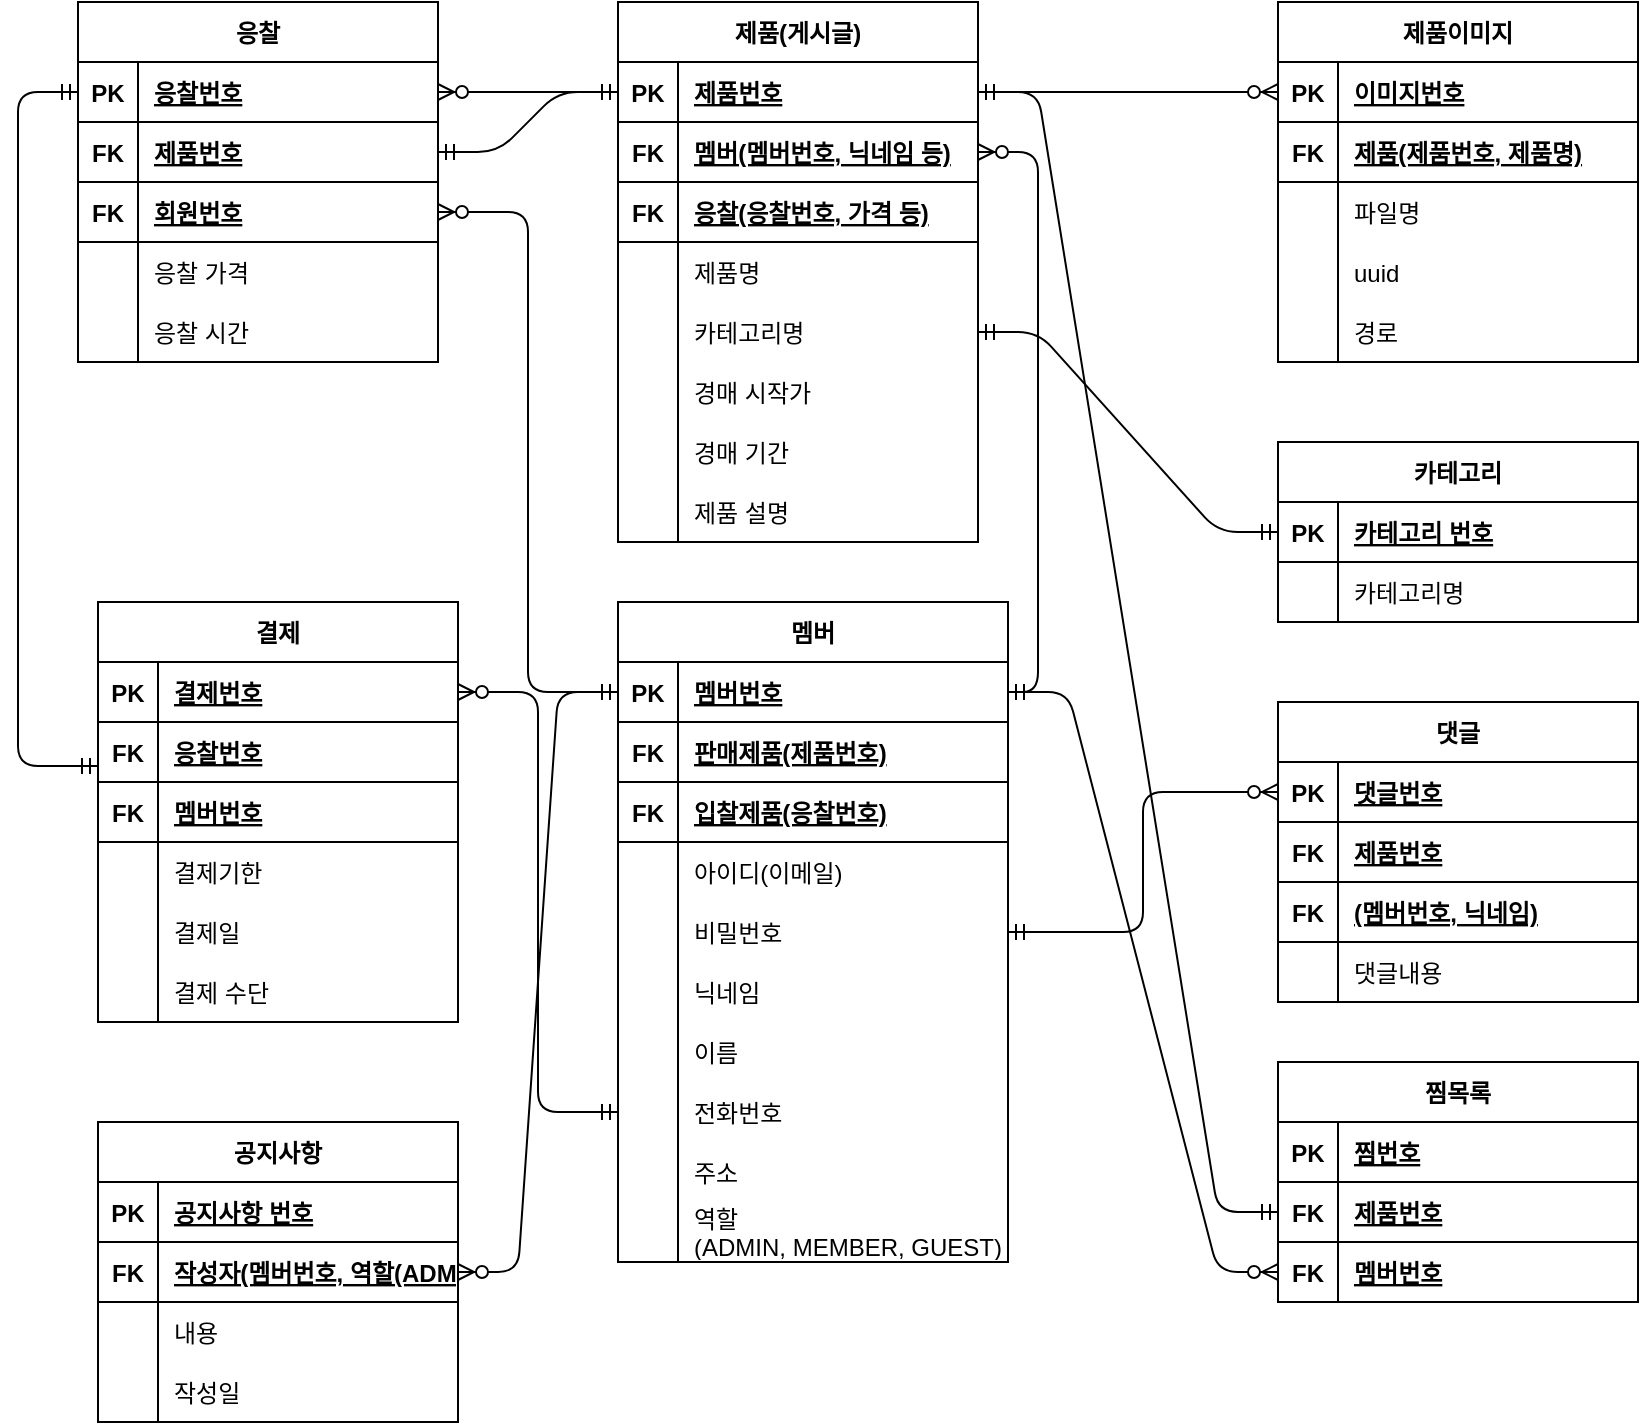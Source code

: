 <mxfile>
    <diagram id="WC3V97-bNba8yGanmBiX" name="Page-1">
        <mxGraphModel dx="1456" dy="429" grid="1" gridSize="10" guides="1" tooltips="1" connect="1" arrows="1" fold="1" page="1" pageScale="1" pageWidth="850" pageHeight="1100" math="0" shadow="0">
            <root>
                <mxCell id="0"/>
                <mxCell id="1" parent="0"/>
                <mxCell id="2" value="멤버" style="shape=table;startSize=30;container=1;collapsible=1;childLayout=tableLayout;fixedRows=1;rowLines=0;fontStyle=1;align=center;resizeLast=1;" parent="1" vertex="1">
                    <mxGeometry x="320" y="340" width="195" height="330" as="geometry"/>
                </mxCell>
                <mxCell id="3" value="" style="shape=tableRow;horizontal=0;startSize=0;swimlaneHead=0;swimlaneBody=0;fillColor=none;collapsible=0;dropTarget=0;points=[[0,0.5],[1,0.5]];portConstraint=eastwest;top=0;left=0;right=0;bottom=1;" parent="2" vertex="1">
                    <mxGeometry y="30" width="195" height="30" as="geometry"/>
                </mxCell>
                <mxCell id="4" value="PK" style="shape=partialRectangle;connectable=0;fillColor=none;top=0;left=0;bottom=0;right=0;fontStyle=1;overflow=hidden;" parent="3" vertex="1">
                    <mxGeometry width="30" height="30" as="geometry">
                        <mxRectangle width="30" height="30" as="alternateBounds"/>
                    </mxGeometry>
                </mxCell>
                <mxCell id="5" value="멤버번호" style="shape=partialRectangle;connectable=0;fillColor=none;top=0;left=0;bottom=0;right=0;align=left;spacingLeft=6;fontStyle=5;overflow=hidden;" parent="3" vertex="1">
                    <mxGeometry x="30" width="165" height="30" as="geometry">
                        <mxRectangle width="165" height="30" as="alternateBounds"/>
                    </mxGeometry>
                </mxCell>
                <mxCell id="4lrEmA9u9PPc4vELBfUR-178" value="" style="shape=tableRow;horizontal=0;startSize=0;swimlaneHead=0;swimlaneBody=0;fillColor=none;collapsible=0;dropTarget=0;points=[[0,0.5],[1,0.5]];portConstraint=eastwest;top=0;left=0;right=0;bottom=1;" parent="2" vertex="1">
                    <mxGeometry y="60" width="195" height="30" as="geometry"/>
                </mxCell>
                <mxCell id="4lrEmA9u9PPc4vELBfUR-179" value="FK" style="shape=partialRectangle;connectable=0;fillColor=none;top=0;left=0;bottom=0;right=0;fontStyle=1;overflow=hidden;" parent="4lrEmA9u9PPc4vELBfUR-178" vertex="1">
                    <mxGeometry width="30" height="30" as="geometry">
                        <mxRectangle width="30" height="30" as="alternateBounds"/>
                    </mxGeometry>
                </mxCell>
                <mxCell id="4lrEmA9u9PPc4vELBfUR-180" value="판매제품(제품번호)" style="shape=partialRectangle;connectable=0;fillColor=none;top=0;left=0;bottom=0;right=0;align=left;spacingLeft=6;fontStyle=5;overflow=hidden;" parent="4lrEmA9u9PPc4vELBfUR-178" vertex="1">
                    <mxGeometry x="30" width="165" height="30" as="geometry">
                        <mxRectangle width="165" height="30" as="alternateBounds"/>
                    </mxGeometry>
                </mxCell>
                <mxCell id="4lrEmA9u9PPc4vELBfUR-190" value="" style="shape=tableRow;horizontal=0;startSize=0;swimlaneHead=0;swimlaneBody=0;fillColor=none;collapsible=0;dropTarget=0;points=[[0,0.5],[1,0.5]];portConstraint=eastwest;top=0;left=0;right=0;bottom=1;" parent="2" vertex="1">
                    <mxGeometry y="90" width="195" height="30" as="geometry"/>
                </mxCell>
                <mxCell id="4lrEmA9u9PPc4vELBfUR-191" value="FK" style="shape=partialRectangle;connectable=0;fillColor=none;top=0;left=0;bottom=0;right=0;fontStyle=1;overflow=hidden;" parent="4lrEmA9u9PPc4vELBfUR-190" vertex="1">
                    <mxGeometry width="30" height="30" as="geometry">
                        <mxRectangle width="30" height="30" as="alternateBounds"/>
                    </mxGeometry>
                </mxCell>
                <mxCell id="4lrEmA9u9PPc4vELBfUR-192" value="입찰제품(응찰번호)" style="shape=partialRectangle;connectable=0;fillColor=none;top=0;left=0;bottom=0;right=0;align=left;spacingLeft=6;fontStyle=5;overflow=hidden;" parent="4lrEmA9u9PPc4vELBfUR-190" vertex="1">
                    <mxGeometry x="30" width="165" height="30" as="geometry">
                        <mxRectangle width="165" height="30" as="alternateBounds"/>
                    </mxGeometry>
                </mxCell>
                <mxCell id="6" value="" style="shape=tableRow;horizontal=0;startSize=0;swimlaneHead=0;swimlaneBody=0;fillColor=none;collapsible=0;dropTarget=0;points=[[0,0.5],[1,0.5]];portConstraint=eastwest;top=0;left=0;right=0;bottom=0;" parent="2" vertex="1">
                    <mxGeometry y="120" width="195" height="30" as="geometry"/>
                </mxCell>
                <mxCell id="7" value="" style="shape=partialRectangle;connectable=0;fillColor=none;top=0;left=0;bottom=0;right=0;editable=1;overflow=hidden;" parent="6" vertex="1">
                    <mxGeometry width="30" height="30" as="geometry">
                        <mxRectangle width="30" height="30" as="alternateBounds"/>
                    </mxGeometry>
                </mxCell>
                <mxCell id="8" value="아이디(이메일)" style="shape=partialRectangle;connectable=0;fillColor=none;top=0;left=0;bottom=0;right=0;align=left;spacingLeft=6;overflow=hidden;" parent="6" vertex="1">
                    <mxGeometry x="30" width="165" height="30" as="geometry">
                        <mxRectangle width="165" height="30" as="alternateBounds"/>
                    </mxGeometry>
                </mxCell>
                <mxCell id="9" value="" style="shape=tableRow;horizontal=0;startSize=0;swimlaneHead=0;swimlaneBody=0;fillColor=none;collapsible=0;dropTarget=0;points=[[0,0.5],[1,0.5]];portConstraint=eastwest;top=0;left=0;right=0;bottom=0;" parent="2" vertex="1">
                    <mxGeometry y="150" width="195" height="30" as="geometry"/>
                </mxCell>
                <mxCell id="10" value="" style="shape=partialRectangle;connectable=0;fillColor=none;top=0;left=0;bottom=0;right=0;editable=1;overflow=hidden;" parent="9" vertex="1">
                    <mxGeometry width="30" height="30" as="geometry">
                        <mxRectangle width="30" height="30" as="alternateBounds"/>
                    </mxGeometry>
                </mxCell>
                <mxCell id="11" value="비밀번호" style="shape=partialRectangle;connectable=0;fillColor=none;top=0;left=0;bottom=0;right=0;align=left;spacingLeft=6;overflow=hidden;" parent="9" vertex="1">
                    <mxGeometry x="30" width="165" height="30" as="geometry">
                        <mxRectangle width="165" height="30" as="alternateBounds"/>
                    </mxGeometry>
                </mxCell>
                <mxCell id="130" value="" style="shape=tableRow;horizontal=0;startSize=0;swimlaneHead=0;swimlaneBody=0;fillColor=none;collapsible=0;dropTarget=0;points=[[0,0.5],[1,0.5]];portConstraint=eastwest;top=0;left=0;right=0;bottom=0;" parent="2" vertex="1">
                    <mxGeometry y="180" width="195" height="30" as="geometry"/>
                </mxCell>
                <mxCell id="131" value="" style="shape=partialRectangle;connectable=0;fillColor=none;top=0;left=0;bottom=0;right=0;editable=1;overflow=hidden;" parent="130" vertex="1">
                    <mxGeometry width="30" height="30" as="geometry">
                        <mxRectangle width="30" height="30" as="alternateBounds"/>
                    </mxGeometry>
                </mxCell>
                <mxCell id="132" value="닉네임" style="shape=partialRectangle;connectable=0;fillColor=none;top=0;left=0;bottom=0;right=0;align=left;spacingLeft=6;overflow=hidden;" parent="130" vertex="1">
                    <mxGeometry x="30" width="165" height="30" as="geometry">
                        <mxRectangle width="165" height="30" as="alternateBounds"/>
                    </mxGeometry>
                </mxCell>
                <mxCell id="12" value="" style="shape=tableRow;horizontal=0;startSize=0;swimlaneHead=0;swimlaneBody=0;fillColor=none;collapsible=0;dropTarget=0;points=[[0,0.5],[1,0.5]];portConstraint=eastwest;top=0;left=0;right=0;bottom=0;" parent="2" vertex="1">
                    <mxGeometry y="210" width="195" height="30" as="geometry"/>
                </mxCell>
                <mxCell id="13" value="" style="shape=partialRectangle;connectable=0;fillColor=none;top=0;left=0;bottom=0;right=0;editable=1;overflow=hidden;" parent="12" vertex="1">
                    <mxGeometry width="30" height="30" as="geometry">
                        <mxRectangle width="30" height="30" as="alternateBounds"/>
                    </mxGeometry>
                </mxCell>
                <mxCell id="14" value="이름" style="shape=partialRectangle;connectable=0;fillColor=none;top=0;left=0;bottom=0;right=0;align=left;spacingLeft=6;overflow=hidden;" parent="12" vertex="1">
                    <mxGeometry x="30" width="165" height="30" as="geometry">
                        <mxRectangle width="165" height="30" as="alternateBounds"/>
                    </mxGeometry>
                </mxCell>
                <mxCell id="15" value="" style="shape=tableRow;horizontal=0;startSize=0;swimlaneHead=0;swimlaneBody=0;fillColor=none;collapsible=0;dropTarget=0;points=[[0,0.5],[1,0.5]];portConstraint=eastwest;top=0;left=0;right=0;bottom=0;" parent="2" vertex="1">
                    <mxGeometry y="240" width="195" height="30" as="geometry"/>
                </mxCell>
                <mxCell id="16" value="" style="shape=partialRectangle;connectable=0;fillColor=none;top=0;left=0;bottom=0;right=0;editable=1;overflow=hidden;" parent="15" vertex="1">
                    <mxGeometry width="30" height="30" as="geometry">
                        <mxRectangle width="30" height="30" as="alternateBounds"/>
                    </mxGeometry>
                </mxCell>
                <mxCell id="17" value="전화번호" style="shape=partialRectangle;connectable=0;fillColor=none;top=0;left=0;bottom=0;right=0;align=left;spacingLeft=6;overflow=hidden;" parent="15" vertex="1">
                    <mxGeometry x="30" width="165" height="30" as="geometry">
                        <mxRectangle width="165" height="30" as="alternateBounds"/>
                    </mxGeometry>
                </mxCell>
                <mxCell id="18" value="" style="shape=tableRow;horizontal=0;startSize=0;swimlaneHead=0;swimlaneBody=0;fillColor=none;collapsible=0;dropTarget=0;points=[[0,0.5],[1,0.5]];portConstraint=eastwest;top=0;left=0;right=0;bottom=0;" parent="2" vertex="1">
                    <mxGeometry y="270" width="195" height="30" as="geometry"/>
                </mxCell>
                <mxCell id="19" value="" style="shape=partialRectangle;connectable=0;fillColor=none;top=0;left=0;bottom=0;right=0;editable=1;overflow=hidden;" parent="18" vertex="1">
                    <mxGeometry width="30" height="30" as="geometry">
                        <mxRectangle width="30" height="30" as="alternateBounds"/>
                    </mxGeometry>
                </mxCell>
                <mxCell id="20" value="주소" style="shape=partialRectangle;connectable=0;fillColor=none;top=0;left=0;bottom=0;right=0;align=left;spacingLeft=6;overflow=hidden;" parent="18" vertex="1">
                    <mxGeometry x="30" width="165" height="30" as="geometry">
                        <mxRectangle width="165" height="30" as="alternateBounds"/>
                    </mxGeometry>
                </mxCell>
                <mxCell id="112" value="" style="shape=tableRow;horizontal=0;startSize=0;swimlaneHead=0;swimlaneBody=0;fillColor=none;collapsible=0;dropTarget=0;points=[[0,0.5],[1,0.5]];portConstraint=eastwest;top=0;left=0;right=0;bottom=0;" parent="2" vertex="1">
                    <mxGeometry y="300" width="195" height="30" as="geometry"/>
                </mxCell>
                <mxCell id="113" value="" style="shape=partialRectangle;connectable=0;fillColor=none;top=0;left=0;bottom=0;right=0;editable=1;overflow=hidden;" parent="112" vertex="1">
                    <mxGeometry width="30" height="30" as="geometry">
                        <mxRectangle width="30" height="30" as="alternateBounds"/>
                    </mxGeometry>
                </mxCell>
                <mxCell id="114" value="역할&#10;(ADMIN, MEMBER, GUEST)" style="shape=partialRectangle;connectable=0;fillColor=none;top=0;left=0;bottom=0;right=0;align=left;spacingLeft=6;overflow=hidden;" parent="112" vertex="1">
                    <mxGeometry x="30" width="165" height="30" as="geometry">
                        <mxRectangle width="165" height="30" as="alternateBounds"/>
                    </mxGeometry>
                </mxCell>
                <mxCell id="27" value="제품(게시글)" style="shape=table;startSize=30;container=1;collapsible=1;childLayout=tableLayout;fixedRows=1;rowLines=0;fontStyle=1;align=center;resizeLast=1;" parent="1" vertex="1">
                    <mxGeometry x="320" y="40" width="180" height="270" as="geometry"/>
                </mxCell>
                <mxCell id="28" value="" style="shape=tableRow;horizontal=0;startSize=0;swimlaneHead=0;swimlaneBody=0;fillColor=none;collapsible=0;dropTarget=0;points=[[0,0.5],[1,0.5]];portConstraint=eastwest;top=0;left=0;right=0;bottom=1;" parent="27" vertex="1">
                    <mxGeometry y="30" width="180" height="30" as="geometry"/>
                </mxCell>
                <mxCell id="29" value="PK" style="shape=partialRectangle;connectable=0;fillColor=none;top=0;left=0;bottom=0;right=0;fontStyle=1;overflow=hidden;" parent="28" vertex="1">
                    <mxGeometry width="30" height="30" as="geometry">
                        <mxRectangle width="30" height="30" as="alternateBounds"/>
                    </mxGeometry>
                </mxCell>
                <mxCell id="30" value="제품번호" style="shape=partialRectangle;connectable=0;fillColor=none;top=0;left=0;bottom=0;right=0;align=left;spacingLeft=6;fontStyle=5;overflow=hidden;" parent="28" vertex="1">
                    <mxGeometry x="30" width="150" height="30" as="geometry">
                        <mxRectangle width="150" height="30" as="alternateBounds"/>
                    </mxGeometry>
                </mxCell>
                <mxCell id="153" value="" style="shape=tableRow;horizontal=0;startSize=0;swimlaneHead=0;swimlaneBody=0;fillColor=none;collapsible=0;dropTarget=0;points=[[0,0.5],[1,0.5]];portConstraint=eastwest;top=0;left=0;right=0;bottom=1;" parent="27" vertex="1">
                    <mxGeometry y="60" width="180" height="30" as="geometry"/>
                </mxCell>
                <mxCell id="154" value="FK" style="shape=partialRectangle;connectable=0;fillColor=none;top=0;left=0;bottom=0;right=0;fontStyle=1;overflow=hidden;" parent="153" vertex="1">
                    <mxGeometry width="30" height="30" as="geometry">
                        <mxRectangle width="30" height="30" as="alternateBounds"/>
                    </mxGeometry>
                </mxCell>
                <mxCell id="155" value="멤버(멤버번호, 닉네임 등)" style="shape=partialRectangle;connectable=0;fillColor=none;top=0;left=0;bottom=0;right=0;align=left;spacingLeft=6;fontStyle=5;overflow=hidden;" parent="153" vertex="1">
                    <mxGeometry x="30" width="150" height="30" as="geometry">
                        <mxRectangle width="150" height="30" as="alternateBounds"/>
                    </mxGeometry>
                </mxCell>
                <mxCell id="170" value="" style="shape=tableRow;horizontal=0;startSize=0;swimlaneHead=0;swimlaneBody=0;fillColor=none;collapsible=0;dropTarget=0;points=[[0,0.5],[1,0.5]];portConstraint=eastwest;top=0;left=0;right=0;bottom=1;" parent="27" vertex="1">
                    <mxGeometry y="90" width="180" height="30" as="geometry"/>
                </mxCell>
                <mxCell id="171" value="FK" style="shape=partialRectangle;connectable=0;fillColor=none;top=0;left=0;bottom=0;right=0;fontStyle=1;overflow=hidden;" parent="170" vertex="1">
                    <mxGeometry width="30" height="30" as="geometry">
                        <mxRectangle width="30" height="30" as="alternateBounds"/>
                    </mxGeometry>
                </mxCell>
                <mxCell id="172" value="응찰(응찰번호, 가격 등)" style="shape=partialRectangle;connectable=0;fillColor=none;top=0;left=0;bottom=0;right=0;align=left;spacingLeft=6;fontStyle=5;overflow=hidden;" parent="170" vertex="1">
                    <mxGeometry x="30" width="150" height="30" as="geometry">
                        <mxRectangle width="150" height="30" as="alternateBounds"/>
                    </mxGeometry>
                </mxCell>
                <mxCell id="31" value="" style="shape=tableRow;horizontal=0;startSize=0;swimlaneHead=0;swimlaneBody=0;fillColor=none;collapsible=0;dropTarget=0;points=[[0,0.5],[1,0.5]];portConstraint=eastwest;top=0;left=0;right=0;bottom=0;" parent="27" vertex="1">
                    <mxGeometry y="120" width="180" height="30" as="geometry"/>
                </mxCell>
                <mxCell id="32" value="" style="shape=partialRectangle;connectable=0;fillColor=none;top=0;left=0;bottom=0;right=0;editable=1;overflow=hidden;" parent="31" vertex="1">
                    <mxGeometry width="30" height="30" as="geometry">
                        <mxRectangle width="30" height="30" as="alternateBounds"/>
                    </mxGeometry>
                </mxCell>
                <mxCell id="33" value="제품명" style="shape=partialRectangle;connectable=0;fillColor=none;top=0;left=0;bottom=0;right=0;align=left;spacingLeft=6;overflow=hidden;" parent="31" vertex="1">
                    <mxGeometry x="30" width="150" height="30" as="geometry">
                        <mxRectangle width="150" height="30" as="alternateBounds"/>
                    </mxGeometry>
                </mxCell>
                <mxCell id="260" value="" style="shape=tableRow;horizontal=0;startSize=0;swimlaneHead=0;swimlaneBody=0;fillColor=none;collapsible=0;dropTarget=0;points=[[0,0.5],[1,0.5]];portConstraint=eastwest;top=0;left=0;right=0;bottom=0;" vertex="1" parent="27">
                    <mxGeometry y="150" width="180" height="30" as="geometry"/>
                </mxCell>
                <mxCell id="261" value="" style="shape=partialRectangle;connectable=0;fillColor=none;top=0;left=0;bottom=0;right=0;editable=1;overflow=hidden;" vertex="1" parent="260">
                    <mxGeometry width="30" height="30" as="geometry">
                        <mxRectangle width="30" height="30" as="alternateBounds"/>
                    </mxGeometry>
                </mxCell>
                <mxCell id="262" value="카테고리명" style="shape=partialRectangle;connectable=0;fillColor=none;top=0;left=0;bottom=0;right=0;align=left;spacingLeft=6;overflow=hidden;" vertex="1" parent="260">
                    <mxGeometry x="30" width="150" height="30" as="geometry">
                        <mxRectangle width="150" height="30" as="alternateBounds"/>
                    </mxGeometry>
                </mxCell>
                <mxCell id="34" value="" style="shape=tableRow;horizontal=0;startSize=0;swimlaneHead=0;swimlaneBody=0;fillColor=none;collapsible=0;dropTarget=0;points=[[0,0.5],[1,0.5]];portConstraint=eastwest;top=0;left=0;right=0;bottom=0;" parent="27" vertex="1">
                    <mxGeometry y="180" width="180" height="30" as="geometry"/>
                </mxCell>
                <mxCell id="35" value="" style="shape=partialRectangle;connectable=0;fillColor=none;top=0;left=0;bottom=0;right=0;editable=1;overflow=hidden;" parent="34" vertex="1">
                    <mxGeometry width="30" height="30" as="geometry">
                        <mxRectangle width="30" height="30" as="alternateBounds"/>
                    </mxGeometry>
                </mxCell>
                <mxCell id="36" value="경매 시작가" style="shape=partialRectangle;connectable=0;fillColor=none;top=0;left=0;bottom=0;right=0;align=left;spacingLeft=6;overflow=hidden;" parent="34" vertex="1">
                    <mxGeometry x="30" width="150" height="30" as="geometry">
                        <mxRectangle width="150" height="30" as="alternateBounds"/>
                    </mxGeometry>
                </mxCell>
                <mxCell id="37" value="" style="shape=tableRow;horizontal=0;startSize=0;swimlaneHead=0;swimlaneBody=0;fillColor=none;collapsible=0;dropTarget=0;points=[[0,0.5],[1,0.5]];portConstraint=eastwest;top=0;left=0;right=0;bottom=0;" parent="27" vertex="1">
                    <mxGeometry y="210" width="180" height="30" as="geometry"/>
                </mxCell>
                <mxCell id="38" value="" style="shape=partialRectangle;connectable=0;fillColor=none;top=0;left=0;bottom=0;right=0;editable=1;overflow=hidden;" parent="37" vertex="1">
                    <mxGeometry width="30" height="30" as="geometry">
                        <mxRectangle width="30" height="30" as="alternateBounds"/>
                    </mxGeometry>
                </mxCell>
                <mxCell id="39" value="경매 기간" style="shape=partialRectangle;connectable=0;fillColor=none;top=0;left=0;bottom=0;right=0;align=left;spacingLeft=6;overflow=hidden;" parent="37" vertex="1">
                    <mxGeometry x="30" width="150" height="30" as="geometry">
                        <mxRectangle width="150" height="30" as="alternateBounds"/>
                    </mxGeometry>
                </mxCell>
                <mxCell id="40" value="" style="shape=tableRow;horizontal=0;startSize=0;swimlaneHead=0;swimlaneBody=0;fillColor=none;collapsible=0;dropTarget=0;points=[[0,0.5],[1,0.5]];portConstraint=eastwest;top=0;left=0;right=0;bottom=0;" parent="27" vertex="1">
                    <mxGeometry y="240" width="180" height="30" as="geometry"/>
                </mxCell>
                <mxCell id="41" value="" style="shape=partialRectangle;connectable=0;fillColor=none;top=0;left=0;bottom=0;right=0;editable=1;overflow=hidden;" parent="40" vertex="1">
                    <mxGeometry width="30" height="30" as="geometry">
                        <mxRectangle width="30" height="30" as="alternateBounds"/>
                    </mxGeometry>
                </mxCell>
                <mxCell id="42" value="제품 설명" style="shape=partialRectangle;connectable=0;fillColor=none;top=0;left=0;bottom=0;right=0;align=left;spacingLeft=6;overflow=hidden;" parent="40" vertex="1">
                    <mxGeometry x="30" width="150" height="30" as="geometry">
                        <mxRectangle width="150" height="30" as="alternateBounds"/>
                    </mxGeometry>
                </mxCell>
                <mxCell id="46" value="댓글" style="shape=table;startSize=30;container=1;collapsible=1;childLayout=tableLayout;fixedRows=1;rowLines=0;fontStyle=1;align=center;resizeLast=1;" parent="1" vertex="1">
                    <mxGeometry x="650" y="390" width="180" height="150" as="geometry"/>
                </mxCell>
                <mxCell id="47" value="" style="shape=tableRow;horizontal=0;startSize=0;swimlaneHead=0;swimlaneBody=0;fillColor=none;collapsible=0;dropTarget=0;points=[[0,0.5],[1,0.5]];portConstraint=eastwest;top=0;left=0;right=0;bottom=1;" parent="46" vertex="1">
                    <mxGeometry y="30" width="180" height="30" as="geometry"/>
                </mxCell>
                <mxCell id="48" value="PK" style="shape=partialRectangle;connectable=0;fillColor=none;top=0;left=0;bottom=0;right=0;fontStyle=1;overflow=hidden;" parent="47" vertex="1">
                    <mxGeometry width="30" height="30" as="geometry">
                        <mxRectangle width="30" height="30" as="alternateBounds"/>
                    </mxGeometry>
                </mxCell>
                <mxCell id="49" value="댓글번호" style="shape=partialRectangle;connectable=0;fillColor=none;top=0;left=0;bottom=0;right=0;align=left;spacingLeft=6;fontStyle=5;overflow=hidden;" parent="47" vertex="1">
                    <mxGeometry x="30" width="150" height="30" as="geometry">
                        <mxRectangle width="150" height="30" as="alternateBounds"/>
                    </mxGeometry>
                </mxCell>
                <mxCell id="127" value="" style="shape=tableRow;horizontal=0;startSize=0;swimlaneHead=0;swimlaneBody=0;fillColor=none;collapsible=0;dropTarget=0;points=[[0,0.5],[1,0.5]];portConstraint=eastwest;top=0;left=0;right=0;bottom=1;" parent="46" vertex="1">
                    <mxGeometry y="60" width="180" height="30" as="geometry"/>
                </mxCell>
                <mxCell id="128" value="FK" style="shape=partialRectangle;connectable=0;fillColor=none;top=0;left=0;bottom=0;right=0;fontStyle=1;overflow=hidden;" parent="127" vertex="1">
                    <mxGeometry width="30" height="30" as="geometry">
                        <mxRectangle width="30" height="30" as="alternateBounds"/>
                    </mxGeometry>
                </mxCell>
                <mxCell id="129" value="제품번호" style="shape=partialRectangle;connectable=0;fillColor=none;top=0;left=0;bottom=0;right=0;align=left;spacingLeft=6;fontStyle=5;overflow=hidden;" parent="127" vertex="1">
                    <mxGeometry x="30" width="150" height="30" as="geometry">
                        <mxRectangle width="150" height="30" as="alternateBounds"/>
                    </mxGeometry>
                </mxCell>
                <mxCell id="og9e2vyFvxJcHGMqBzUw-175" value="" style="shape=tableRow;horizontal=0;startSize=0;swimlaneHead=0;swimlaneBody=0;fillColor=none;collapsible=0;dropTarget=0;points=[[0,0.5],[1,0.5]];portConstraint=eastwest;top=0;left=0;right=0;bottom=1;" parent="46" vertex="1">
                    <mxGeometry y="90" width="180" height="30" as="geometry"/>
                </mxCell>
                <mxCell id="og9e2vyFvxJcHGMqBzUw-176" value="FK" style="shape=partialRectangle;connectable=0;fillColor=none;top=0;left=0;bottom=0;right=0;fontStyle=1;overflow=hidden;" parent="og9e2vyFvxJcHGMqBzUw-175" vertex="1">
                    <mxGeometry width="30" height="30" as="geometry">
                        <mxRectangle width="30" height="30" as="alternateBounds"/>
                    </mxGeometry>
                </mxCell>
                <mxCell id="og9e2vyFvxJcHGMqBzUw-177" value="(멤버번호, 닉네임)" style="shape=partialRectangle;connectable=0;fillColor=none;top=0;left=0;bottom=0;right=0;align=left;spacingLeft=6;fontStyle=5;overflow=hidden;" parent="og9e2vyFvxJcHGMqBzUw-175" vertex="1">
                    <mxGeometry x="30" width="150" height="30" as="geometry">
                        <mxRectangle width="150" height="30" as="alternateBounds"/>
                    </mxGeometry>
                </mxCell>
                <mxCell id="194" value="" style="shape=tableRow;horizontal=0;startSize=0;swimlaneHead=0;swimlaneBody=0;fillColor=none;collapsible=0;dropTarget=0;points=[[0,0.5],[1,0.5]];portConstraint=eastwest;top=0;left=0;right=0;bottom=0;" parent="46" vertex="1">
                    <mxGeometry y="120" width="180" height="30" as="geometry"/>
                </mxCell>
                <mxCell id="195" value="" style="shape=partialRectangle;connectable=0;fillColor=none;top=0;left=0;bottom=0;right=0;editable=1;overflow=hidden;" parent="194" vertex="1">
                    <mxGeometry width="30" height="30" as="geometry">
                        <mxRectangle width="30" height="30" as="alternateBounds"/>
                    </mxGeometry>
                </mxCell>
                <mxCell id="196" value="댓글내용" style="shape=partialRectangle;connectable=0;fillColor=none;top=0;left=0;bottom=0;right=0;align=left;spacingLeft=6;overflow=hidden;" parent="194" vertex="1">
                    <mxGeometry x="30" width="150" height="30" as="geometry">
                        <mxRectangle width="150" height="30" as="alternateBounds"/>
                    </mxGeometry>
                </mxCell>
                <mxCell id="65" value="응찰" style="shape=table;startSize=30;container=1;collapsible=1;childLayout=tableLayout;fixedRows=1;rowLines=0;fontStyle=1;align=center;resizeLast=1;" parent="1" vertex="1">
                    <mxGeometry x="50" y="40" width="180" height="180" as="geometry"/>
                </mxCell>
                <mxCell id="66" value="" style="shape=tableRow;horizontal=0;startSize=0;swimlaneHead=0;swimlaneBody=0;fillColor=none;collapsible=0;dropTarget=0;points=[[0,0.5],[1,0.5]];portConstraint=eastwest;top=0;left=0;right=0;bottom=1;" parent="65" vertex="1">
                    <mxGeometry y="30" width="180" height="30" as="geometry"/>
                </mxCell>
                <mxCell id="67" value="PK" style="shape=partialRectangle;connectable=0;fillColor=none;top=0;left=0;bottom=0;right=0;fontStyle=1;overflow=hidden;" parent="66" vertex="1">
                    <mxGeometry width="30" height="30" as="geometry">
                        <mxRectangle width="30" height="30" as="alternateBounds"/>
                    </mxGeometry>
                </mxCell>
                <mxCell id="68" value="응찰번호" style="shape=partialRectangle;connectable=0;fillColor=none;top=0;left=0;bottom=0;right=0;align=left;spacingLeft=6;fontStyle=5;overflow=hidden;" parent="66" vertex="1">
                    <mxGeometry x="30" width="150" height="30" as="geometry">
                        <mxRectangle width="150" height="30" as="alternateBounds"/>
                    </mxGeometry>
                </mxCell>
                <mxCell id="158" value="" style="shape=tableRow;horizontal=0;startSize=0;swimlaneHead=0;swimlaneBody=0;fillColor=none;collapsible=0;dropTarget=0;points=[[0,0.5],[1,0.5]];portConstraint=eastwest;top=0;left=0;right=0;bottom=1;" parent="65" vertex="1">
                    <mxGeometry y="60" width="180" height="30" as="geometry"/>
                </mxCell>
                <mxCell id="159" value="FK" style="shape=partialRectangle;connectable=0;fillColor=none;top=0;left=0;bottom=0;right=0;fontStyle=1;overflow=hidden;" parent="158" vertex="1">
                    <mxGeometry width="30" height="30" as="geometry">
                        <mxRectangle width="30" height="30" as="alternateBounds"/>
                    </mxGeometry>
                </mxCell>
                <mxCell id="160" value="제품번호" style="shape=partialRectangle;connectable=0;fillColor=none;top=0;left=0;bottom=0;right=0;align=left;spacingLeft=6;fontStyle=5;overflow=hidden;" parent="158" vertex="1">
                    <mxGeometry x="30" width="150" height="30" as="geometry">
                        <mxRectangle width="150" height="30" as="alternateBounds"/>
                    </mxGeometry>
                </mxCell>
                <mxCell id="161" value="" style="shape=tableRow;horizontal=0;startSize=0;swimlaneHead=0;swimlaneBody=0;fillColor=none;collapsible=0;dropTarget=0;points=[[0,0.5],[1,0.5]];portConstraint=eastwest;top=0;left=0;right=0;bottom=1;" parent="65" vertex="1">
                    <mxGeometry y="90" width="180" height="30" as="geometry"/>
                </mxCell>
                <mxCell id="162" value="FK" style="shape=partialRectangle;connectable=0;fillColor=none;top=0;left=0;bottom=0;right=0;fontStyle=1;overflow=hidden;" parent="161" vertex="1">
                    <mxGeometry width="30" height="30" as="geometry">
                        <mxRectangle width="30" height="30" as="alternateBounds"/>
                    </mxGeometry>
                </mxCell>
                <mxCell id="163" value="회원번호" style="shape=partialRectangle;connectable=0;fillColor=none;top=0;left=0;bottom=0;right=0;align=left;spacingLeft=6;fontStyle=5;overflow=hidden;" parent="161" vertex="1">
                    <mxGeometry x="30" width="150" height="30" as="geometry">
                        <mxRectangle width="150" height="30" as="alternateBounds"/>
                    </mxGeometry>
                </mxCell>
                <mxCell id="69" value="" style="shape=tableRow;horizontal=0;startSize=0;swimlaneHead=0;swimlaneBody=0;fillColor=none;collapsible=0;dropTarget=0;points=[[0,0.5],[1,0.5]];portConstraint=eastwest;top=0;left=0;right=0;bottom=0;" parent="65" vertex="1">
                    <mxGeometry y="120" width="180" height="30" as="geometry"/>
                </mxCell>
                <mxCell id="70" value="" style="shape=partialRectangle;connectable=0;fillColor=none;top=0;left=0;bottom=0;right=0;editable=1;overflow=hidden;" parent="69" vertex="1">
                    <mxGeometry width="30" height="30" as="geometry">
                        <mxRectangle width="30" height="30" as="alternateBounds"/>
                    </mxGeometry>
                </mxCell>
                <mxCell id="71" value="응찰 가격" style="shape=partialRectangle;connectable=0;fillColor=none;top=0;left=0;bottom=0;right=0;align=left;spacingLeft=6;overflow=hidden;" parent="69" vertex="1">
                    <mxGeometry x="30" width="150" height="30" as="geometry">
                        <mxRectangle width="150" height="30" as="alternateBounds"/>
                    </mxGeometry>
                </mxCell>
                <mxCell id="72" value="" style="shape=tableRow;horizontal=0;startSize=0;swimlaneHead=0;swimlaneBody=0;fillColor=none;collapsible=0;dropTarget=0;points=[[0,0.5],[1,0.5]];portConstraint=eastwest;top=0;left=0;right=0;bottom=0;" parent="65" vertex="1">
                    <mxGeometry y="150" width="180" height="30" as="geometry"/>
                </mxCell>
                <mxCell id="73" value="" style="shape=partialRectangle;connectable=0;fillColor=none;top=0;left=0;bottom=0;right=0;editable=1;overflow=hidden;" parent="72" vertex="1">
                    <mxGeometry width="30" height="30" as="geometry">
                        <mxRectangle width="30" height="30" as="alternateBounds"/>
                    </mxGeometry>
                </mxCell>
                <mxCell id="74" value="응찰 시간" style="shape=partialRectangle;connectable=0;fillColor=none;top=0;left=0;bottom=0;right=0;align=left;spacingLeft=6;overflow=hidden;" parent="72" vertex="1">
                    <mxGeometry x="30" width="150" height="30" as="geometry">
                        <mxRectangle width="150" height="30" as="alternateBounds"/>
                    </mxGeometry>
                </mxCell>
                <mxCell id="84" value="제품이미지" style="shape=table;startSize=30;container=1;collapsible=1;childLayout=tableLayout;fixedRows=1;rowLines=0;fontStyle=1;align=center;resizeLast=1;" parent="1" vertex="1">
                    <mxGeometry x="650" y="40" width="180" height="180" as="geometry"/>
                </mxCell>
                <mxCell id="85" value="" style="shape=tableRow;horizontal=0;startSize=0;swimlaneHead=0;swimlaneBody=0;fillColor=none;collapsible=0;dropTarget=0;points=[[0,0.5],[1,0.5]];portConstraint=eastwest;top=0;left=0;right=0;bottom=1;" parent="84" vertex="1">
                    <mxGeometry y="30" width="180" height="30" as="geometry"/>
                </mxCell>
                <mxCell id="86" value="PK" style="shape=partialRectangle;connectable=0;fillColor=none;top=0;left=0;bottom=0;right=0;fontStyle=1;overflow=hidden;" parent="85" vertex="1">
                    <mxGeometry width="30" height="30" as="geometry">
                        <mxRectangle width="30" height="30" as="alternateBounds"/>
                    </mxGeometry>
                </mxCell>
                <mxCell id="87" value="이미지번호" style="shape=partialRectangle;connectable=0;fillColor=none;top=0;left=0;bottom=0;right=0;align=left;spacingLeft=6;fontStyle=5;overflow=hidden;" parent="85" vertex="1">
                    <mxGeometry x="30" width="150" height="30" as="geometry">
                        <mxRectangle width="150" height="30" as="alternateBounds"/>
                    </mxGeometry>
                </mxCell>
                <mxCell id="121" value="" style="shape=tableRow;horizontal=0;startSize=0;swimlaneHead=0;swimlaneBody=0;fillColor=none;collapsible=0;dropTarget=0;points=[[0,0.5],[1,0.5]];portConstraint=eastwest;top=0;left=0;right=0;bottom=1;" parent="84" vertex="1">
                    <mxGeometry y="60" width="180" height="30" as="geometry"/>
                </mxCell>
                <mxCell id="122" value="FK" style="shape=partialRectangle;connectable=0;fillColor=none;top=0;left=0;bottom=0;right=0;fontStyle=1;overflow=hidden;" parent="121" vertex="1">
                    <mxGeometry width="30" height="30" as="geometry">
                        <mxRectangle width="30" height="30" as="alternateBounds"/>
                    </mxGeometry>
                </mxCell>
                <mxCell id="123" value="제품(제품번호, 제품명)" style="shape=partialRectangle;connectable=0;fillColor=none;top=0;left=0;bottom=0;right=0;align=left;spacingLeft=6;fontStyle=5;overflow=hidden;" parent="121" vertex="1">
                    <mxGeometry x="30" width="150" height="30" as="geometry">
                        <mxRectangle width="150" height="30" as="alternateBounds"/>
                    </mxGeometry>
                </mxCell>
                <mxCell id="88" value="" style="shape=tableRow;horizontal=0;startSize=0;swimlaneHead=0;swimlaneBody=0;fillColor=none;collapsible=0;dropTarget=0;points=[[0,0.5],[1,0.5]];portConstraint=eastwest;top=0;left=0;right=0;bottom=0;" parent="84" vertex="1">
                    <mxGeometry y="90" width="180" height="30" as="geometry"/>
                </mxCell>
                <mxCell id="89" value="" style="shape=partialRectangle;connectable=0;fillColor=none;top=0;left=0;bottom=0;right=0;editable=1;overflow=hidden;" parent="88" vertex="1">
                    <mxGeometry width="30" height="30" as="geometry">
                        <mxRectangle width="30" height="30" as="alternateBounds"/>
                    </mxGeometry>
                </mxCell>
                <mxCell id="90" value="파일명" style="shape=partialRectangle;connectable=0;fillColor=none;top=0;left=0;bottom=0;right=0;align=left;spacingLeft=6;overflow=hidden;" parent="88" vertex="1">
                    <mxGeometry x="30" width="150" height="30" as="geometry">
                        <mxRectangle width="150" height="30" as="alternateBounds"/>
                    </mxGeometry>
                </mxCell>
                <mxCell id="91" value="" style="shape=tableRow;horizontal=0;startSize=0;swimlaneHead=0;swimlaneBody=0;fillColor=none;collapsible=0;dropTarget=0;points=[[0,0.5],[1,0.5]];portConstraint=eastwest;top=0;left=0;right=0;bottom=0;" parent="84" vertex="1">
                    <mxGeometry y="120" width="180" height="30" as="geometry"/>
                </mxCell>
                <mxCell id="92" value="" style="shape=partialRectangle;connectable=0;fillColor=none;top=0;left=0;bottom=0;right=0;editable=1;overflow=hidden;" parent="91" vertex="1">
                    <mxGeometry width="30" height="30" as="geometry">
                        <mxRectangle width="30" height="30" as="alternateBounds"/>
                    </mxGeometry>
                </mxCell>
                <mxCell id="93" value="uuid" style="shape=partialRectangle;connectable=0;fillColor=none;top=0;left=0;bottom=0;right=0;align=left;spacingLeft=6;overflow=hidden;" parent="91" vertex="1">
                    <mxGeometry x="30" width="150" height="30" as="geometry">
                        <mxRectangle width="150" height="30" as="alternateBounds"/>
                    </mxGeometry>
                </mxCell>
                <mxCell id="124" value="" style="shape=tableRow;horizontal=0;startSize=0;swimlaneHead=0;swimlaneBody=0;fillColor=none;collapsible=0;dropTarget=0;points=[[0,0.5],[1,0.5]];portConstraint=eastwest;top=0;left=0;right=0;bottom=0;" parent="84" vertex="1">
                    <mxGeometry y="150" width="180" height="30" as="geometry"/>
                </mxCell>
                <mxCell id="125" value="" style="shape=partialRectangle;connectable=0;fillColor=none;top=0;left=0;bottom=0;right=0;editable=1;overflow=hidden;" parent="124" vertex="1">
                    <mxGeometry width="30" height="30" as="geometry">
                        <mxRectangle width="30" height="30" as="alternateBounds"/>
                    </mxGeometry>
                </mxCell>
                <mxCell id="126" value="경로" style="shape=partialRectangle;connectable=0;fillColor=none;top=0;left=0;bottom=0;right=0;align=left;spacingLeft=6;overflow=hidden;" parent="124" vertex="1">
                    <mxGeometry x="30" width="150" height="30" as="geometry">
                        <mxRectangle width="150" height="30" as="alternateBounds"/>
                    </mxGeometry>
                </mxCell>
                <mxCell id="4lrEmA9u9PPc4vELBfUR-193" value="" style="edgeStyle=orthogonalEdgeStyle;fontSize=12;html=1;endArrow=ERzeroToMany;startArrow=ERmandOne;exitX=1;exitY=0.5;exitDx=0;exitDy=0;entryX=1;entryY=0.5;entryDx=0;entryDy=0;" parent="1" source="3" target="153" edge="1">
                    <mxGeometry width="100" height="100" relative="1" as="geometry">
                        <mxPoint x="180" y="430" as="sourcePoint"/>
                        <mxPoint x="280" y="330" as="targetPoint"/>
                        <Array as="points">
                            <mxPoint x="530" y="385"/>
                            <mxPoint x="530" y="115"/>
                        </Array>
                    </mxGeometry>
                </mxCell>
                <mxCell id="4lrEmA9u9PPc4vELBfUR-195" value="" style="edgeStyle=orthogonalEdgeStyle;fontSize=12;html=1;endArrow=ERzeroToMany;startArrow=ERmandOne;entryX=0;entryY=0.5;entryDx=0;entryDy=0;exitX=1;exitY=0.5;exitDx=0;exitDy=0;" parent="1" source="9" target="47" edge="1">
                    <mxGeometry width="100" height="100" relative="1" as="geometry">
                        <mxPoint y="80" as="sourcePoint"/>
                        <mxPoint x="10" y="450" as="targetPoint"/>
                    </mxGeometry>
                </mxCell>
                <mxCell id="4lrEmA9u9PPc4vELBfUR-196" value="" style="edgeStyle=entityRelationEdgeStyle;fontSize=12;html=1;endArrow=ERzeroToMany;startArrow=ERmandOne;exitX=0;exitY=0.5;exitDx=0;exitDy=0;entryX=1;entryY=0.5;entryDx=0;entryDy=0;" parent="1" source="28" target="66" edge="1">
                    <mxGeometry width="100" height="100" relative="1" as="geometry">
                        <mxPoint x="390" y="340" as="sourcePoint"/>
                        <mxPoint x="450" y="340" as="targetPoint"/>
                    </mxGeometry>
                </mxCell>
                <mxCell id="4lrEmA9u9PPc4vELBfUR-197" value="" style="edgeStyle=entityRelationEdgeStyle;fontSize=12;html=1;endArrow=ERzeroToMany;startArrow=ERmandOne;exitX=1;exitY=0.5;exitDx=0;exitDy=0;entryX=0;entryY=0.5;entryDx=0;entryDy=0;" parent="1" source="28" target="85" edge="1">
                    <mxGeometry width="100" height="100" relative="1" as="geometry">
                        <mxPoint x="470" y="95" as="sourcePoint"/>
                        <mxPoint x="470" y="495" as="targetPoint"/>
                    </mxGeometry>
                </mxCell>
                <mxCell id="173" value="결제" style="shape=table;startSize=30;container=1;collapsible=1;childLayout=tableLayout;fixedRows=1;rowLines=0;fontStyle=1;align=center;resizeLast=1;" parent="1" vertex="1">
                    <mxGeometry x="60" y="340" width="180" height="210" as="geometry"/>
                </mxCell>
                <mxCell id="174" value="" style="shape=tableRow;horizontal=0;startSize=0;swimlaneHead=0;swimlaneBody=0;fillColor=none;collapsible=0;dropTarget=0;points=[[0,0.5],[1,0.5]];portConstraint=eastwest;top=0;left=0;right=0;bottom=1;" parent="173" vertex="1">
                    <mxGeometry y="30" width="180" height="30" as="geometry"/>
                </mxCell>
                <mxCell id="175" value="PK" style="shape=partialRectangle;connectable=0;fillColor=none;top=0;left=0;bottom=0;right=0;fontStyle=1;overflow=hidden;" parent="174" vertex="1">
                    <mxGeometry width="30" height="30" as="geometry">
                        <mxRectangle width="30" height="30" as="alternateBounds"/>
                    </mxGeometry>
                </mxCell>
                <mxCell id="176" value="결제번호" style="shape=partialRectangle;connectable=0;fillColor=none;top=0;left=0;bottom=0;right=0;align=left;spacingLeft=6;fontStyle=5;overflow=hidden;" parent="174" vertex="1">
                    <mxGeometry x="30" width="150" height="30" as="geometry">
                        <mxRectangle width="150" height="30" as="alternateBounds"/>
                    </mxGeometry>
                </mxCell>
                <mxCell id="186" value="" style="shape=tableRow;horizontal=0;startSize=0;swimlaneHead=0;swimlaneBody=0;fillColor=none;collapsible=0;dropTarget=0;points=[[0,0.5],[1,0.5]];portConstraint=eastwest;top=0;left=0;right=0;bottom=1;" parent="173" vertex="1">
                    <mxGeometry y="60" width="180" height="30" as="geometry"/>
                </mxCell>
                <mxCell id="187" value="FK" style="shape=partialRectangle;connectable=0;fillColor=none;top=0;left=0;bottom=0;right=0;fontStyle=1;overflow=hidden;" parent="186" vertex="1">
                    <mxGeometry width="30" height="30" as="geometry">
                        <mxRectangle width="30" height="30" as="alternateBounds"/>
                    </mxGeometry>
                </mxCell>
                <mxCell id="188" value="응찰번호" style="shape=partialRectangle;connectable=0;fillColor=none;top=0;left=0;bottom=0;right=0;align=left;spacingLeft=6;fontStyle=5;overflow=hidden;" parent="186" vertex="1">
                    <mxGeometry x="30" width="150" height="30" as="geometry">
                        <mxRectangle width="150" height="30" as="alternateBounds"/>
                    </mxGeometry>
                </mxCell>
                <mxCell id="189" value="" style="shape=tableRow;horizontal=0;startSize=0;swimlaneHead=0;swimlaneBody=0;fillColor=none;collapsible=0;dropTarget=0;points=[[0,0.5],[1,0.5]];portConstraint=eastwest;top=0;left=0;right=0;bottom=1;" parent="173" vertex="1">
                    <mxGeometry y="90" width="180" height="30" as="geometry"/>
                </mxCell>
                <mxCell id="190" value="FK" style="shape=partialRectangle;connectable=0;fillColor=none;top=0;left=0;bottom=0;right=0;fontStyle=1;overflow=hidden;" parent="189" vertex="1">
                    <mxGeometry width="30" height="30" as="geometry">
                        <mxRectangle width="30" height="30" as="alternateBounds"/>
                    </mxGeometry>
                </mxCell>
                <mxCell id="191" value="멤버번호" style="shape=partialRectangle;connectable=0;fillColor=none;top=0;left=0;bottom=0;right=0;align=left;spacingLeft=6;fontStyle=5;overflow=hidden;" parent="189" vertex="1">
                    <mxGeometry x="30" width="150" height="30" as="geometry">
                        <mxRectangle width="150" height="30" as="alternateBounds"/>
                    </mxGeometry>
                </mxCell>
                <mxCell id="177" value="" style="shape=tableRow;horizontal=0;startSize=0;swimlaneHead=0;swimlaneBody=0;fillColor=none;collapsible=0;dropTarget=0;points=[[0,0.5],[1,0.5]];portConstraint=eastwest;top=0;left=0;right=0;bottom=0;" parent="173" vertex="1">
                    <mxGeometry y="120" width="180" height="30" as="geometry"/>
                </mxCell>
                <mxCell id="178" value="" style="shape=partialRectangle;connectable=0;fillColor=none;top=0;left=0;bottom=0;right=0;editable=1;overflow=hidden;" parent="177" vertex="1">
                    <mxGeometry width="30" height="30" as="geometry">
                        <mxRectangle width="30" height="30" as="alternateBounds"/>
                    </mxGeometry>
                </mxCell>
                <mxCell id="179" value="결제기한" style="shape=partialRectangle;connectable=0;fillColor=none;top=0;left=0;bottom=0;right=0;align=left;spacingLeft=6;overflow=hidden;" parent="177" vertex="1">
                    <mxGeometry x="30" width="150" height="30" as="geometry">
                        <mxRectangle width="150" height="30" as="alternateBounds"/>
                    </mxGeometry>
                </mxCell>
                <mxCell id="180" value="" style="shape=tableRow;horizontal=0;startSize=0;swimlaneHead=0;swimlaneBody=0;fillColor=none;collapsible=0;dropTarget=0;points=[[0,0.5],[1,0.5]];portConstraint=eastwest;top=0;left=0;right=0;bottom=0;" parent="173" vertex="1">
                    <mxGeometry y="150" width="180" height="30" as="geometry"/>
                </mxCell>
                <mxCell id="181" value="" style="shape=partialRectangle;connectable=0;fillColor=none;top=0;left=0;bottom=0;right=0;editable=1;overflow=hidden;" parent="180" vertex="1">
                    <mxGeometry width="30" height="30" as="geometry">
                        <mxRectangle width="30" height="30" as="alternateBounds"/>
                    </mxGeometry>
                </mxCell>
                <mxCell id="182" value="결제일" style="shape=partialRectangle;connectable=0;fillColor=none;top=0;left=0;bottom=0;right=0;align=left;spacingLeft=6;overflow=hidden;" parent="180" vertex="1">
                    <mxGeometry x="30" width="150" height="30" as="geometry">
                        <mxRectangle width="150" height="30" as="alternateBounds"/>
                    </mxGeometry>
                </mxCell>
                <mxCell id="183" value="" style="shape=tableRow;horizontal=0;startSize=0;swimlaneHead=0;swimlaneBody=0;fillColor=none;collapsible=0;dropTarget=0;points=[[0,0.5],[1,0.5]];portConstraint=eastwest;top=0;left=0;right=0;bottom=0;" parent="173" vertex="1">
                    <mxGeometry y="180" width="180" height="30" as="geometry"/>
                </mxCell>
                <mxCell id="184" value="" style="shape=partialRectangle;connectable=0;fillColor=none;top=0;left=0;bottom=0;right=0;editable=1;overflow=hidden;" parent="183" vertex="1">
                    <mxGeometry width="30" height="30" as="geometry">
                        <mxRectangle width="30" height="30" as="alternateBounds"/>
                    </mxGeometry>
                </mxCell>
                <mxCell id="185" value="결제 수단" style="shape=partialRectangle;connectable=0;fillColor=none;top=0;left=0;bottom=0;right=0;align=left;spacingLeft=6;overflow=hidden;" parent="183" vertex="1">
                    <mxGeometry x="30" width="150" height="30" as="geometry">
                        <mxRectangle width="150" height="30" as="alternateBounds"/>
                    </mxGeometry>
                </mxCell>
                <mxCell id="192" value="" style="edgeStyle=orthogonalEdgeStyle;fontSize=12;html=1;endArrow=ERzeroToMany;startArrow=ERmandOne;exitX=0;exitY=0.5;exitDx=0;exitDy=0;entryX=1;entryY=0.5;entryDx=0;entryDy=0;" parent="1" source="15" target="174" edge="1">
                    <mxGeometry width="100" height="100" relative="1" as="geometry">
                        <mxPoint x="350" y="370" as="sourcePoint"/>
                        <mxPoint x="410" y="370" as="targetPoint"/>
                    </mxGeometry>
                </mxCell>
                <mxCell id="193" value="" style="fontSize=12;html=1;endArrow=ERzeroToMany;startArrow=ERmandOne;exitX=0;exitY=0.5;exitDx=0;exitDy=0;entryX=1;entryY=0.5;entryDx=0;entryDy=0;edgeStyle=orthogonalEdgeStyle;" parent="1" source="3" target="161" edge="1">
                    <mxGeometry width="100" height="100" relative="1" as="geometry">
                        <mxPoint x="230" y="305" as="sourcePoint"/>
                        <mxPoint x="530" y="375" as="targetPoint"/>
                    </mxGeometry>
                </mxCell>
                <mxCell id="204" value="" style="edgeStyle=orthogonalEdgeStyle;fontSize=12;html=1;endArrow=ERmandOne;startArrow=ERmandOne;entryX=0;entryY=0.5;entryDx=0;entryDy=0;exitX=0;exitY=0.733;exitDx=0;exitDy=0;exitPerimeter=0;" parent="1" source="186" target="66" edge="1">
                    <mxGeometry width="100" height="100" relative="1" as="geometry">
                        <mxPoint x="260" y="410" as="sourcePoint"/>
                        <mxPoint x="360" y="310" as="targetPoint"/>
                        <Array as="points">
                            <mxPoint x="20" y="422"/>
                            <mxPoint x="20" y="85"/>
                        </Array>
                    </mxGeometry>
                </mxCell>
                <mxCell id="205" value="공지사항" style="shape=table;startSize=30;container=1;collapsible=1;childLayout=tableLayout;fixedRows=1;rowLines=0;fontStyle=1;align=center;resizeLast=1;" parent="1" vertex="1">
                    <mxGeometry x="60" y="600" width="180" height="150" as="geometry"/>
                </mxCell>
                <mxCell id="206" value="" style="shape=tableRow;horizontal=0;startSize=0;swimlaneHead=0;swimlaneBody=0;fillColor=none;collapsible=0;dropTarget=0;points=[[0,0.5],[1,0.5]];portConstraint=eastwest;top=0;left=0;right=0;bottom=1;" parent="205" vertex="1">
                    <mxGeometry y="30" width="180" height="30" as="geometry"/>
                </mxCell>
                <mxCell id="207" value="PK" style="shape=partialRectangle;connectable=0;fillColor=none;top=0;left=0;bottom=0;right=0;fontStyle=1;overflow=hidden;" parent="206" vertex="1">
                    <mxGeometry width="30" height="30" as="geometry">
                        <mxRectangle width="30" height="30" as="alternateBounds"/>
                    </mxGeometry>
                </mxCell>
                <mxCell id="208" value="공지사항 번호" style="shape=partialRectangle;connectable=0;fillColor=none;top=0;left=0;bottom=0;right=0;align=left;spacingLeft=6;fontStyle=5;overflow=hidden;" parent="206" vertex="1">
                    <mxGeometry x="30" width="150" height="30" as="geometry">
                        <mxRectangle width="150" height="30" as="alternateBounds"/>
                    </mxGeometry>
                </mxCell>
                <mxCell id="242" value="" style="shape=tableRow;horizontal=0;startSize=0;swimlaneHead=0;swimlaneBody=0;fillColor=none;collapsible=0;dropTarget=0;points=[[0,0.5],[1,0.5]];portConstraint=eastwest;top=0;left=0;right=0;bottom=1;" parent="205" vertex="1">
                    <mxGeometry y="60" width="180" height="30" as="geometry"/>
                </mxCell>
                <mxCell id="243" value="FK" style="shape=partialRectangle;connectable=0;fillColor=none;top=0;left=0;bottom=0;right=0;fontStyle=1;overflow=hidden;" parent="242" vertex="1">
                    <mxGeometry width="30" height="30" as="geometry">
                        <mxRectangle width="30" height="30" as="alternateBounds"/>
                    </mxGeometry>
                </mxCell>
                <mxCell id="244" value="작성자(멤버번호, 역할(ADMIN))" style="shape=partialRectangle;connectable=0;fillColor=none;top=0;left=0;bottom=0;right=0;align=left;spacingLeft=6;fontStyle=5;overflow=hidden;" parent="242" vertex="1">
                    <mxGeometry x="30" width="150" height="30" as="geometry">
                        <mxRectangle width="150" height="30" as="alternateBounds"/>
                    </mxGeometry>
                </mxCell>
                <mxCell id="209" value="" style="shape=tableRow;horizontal=0;startSize=0;swimlaneHead=0;swimlaneBody=0;fillColor=none;collapsible=0;dropTarget=0;points=[[0,0.5],[1,0.5]];portConstraint=eastwest;top=0;left=0;right=0;bottom=0;" parent="205" vertex="1">
                    <mxGeometry y="90" width="180" height="30" as="geometry"/>
                </mxCell>
                <mxCell id="210" value="" style="shape=partialRectangle;connectable=0;fillColor=none;top=0;left=0;bottom=0;right=0;editable=1;overflow=hidden;" parent="209" vertex="1">
                    <mxGeometry width="30" height="30" as="geometry">
                        <mxRectangle width="30" height="30" as="alternateBounds"/>
                    </mxGeometry>
                </mxCell>
                <mxCell id="211" value="내용" style="shape=partialRectangle;connectable=0;fillColor=none;top=0;left=0;bottom=0;right=0;align=left;spacingLeft=6;overflow=hidden;" parent="209" vertex="1">
                    <mxGeometry x="30" width="150" height="30" as="geometry">
                        <mxRectangle width="150" height="30" as="alternateBounds"/>
                    </mxGeometry>
                </mxCell>
                <mxCell id="212" value="" style="shape=tableRow;horizontal=0;startSize=0;swimlaneHead=0;swimlaneBody=0;fillColor=none;collapsible=0;dropTarget=0;points=[[0,0.5],[1,0.5]];portConstraint=eastwest;top=0;left=0;right=0;bottom=0;" parent="205" vertex="1">
                    <mxGeometry y="120" width="180" height="30" as="geometry"/>
                </mxCell>
                <mxCell id="213" value="" style="shape=partialRectangle;connectable=0;fillColor=none;top=0;left=0;bottom=0;right=0;editable=1;overflow=hidden;" parent="212" vertex="1">
                    <mxGeometry width="30" height="30" as="geometry">
                        <mxRectangle width="30" height="30" as="alternateBounds"/>
                    </mxGeometry>
                </mxCell>
                <mxCell id="214" value="작성일" style="shape=partialRectangle;connectable=0;fillColor=none;top=0;left=0;bottom=0;right=0;align=left;spacingLeft=6;overflow=hidden;" parent="212" vertex="1">
                    <mxGeometry x="30" width="150" height="30" as="geometry">
                        <mxRectangle width="150" height="30" as="alternateBounds"/>
                    </mxGeometry>
                </mxCell>
                <mxCell id="218" value="찜목록" style="shape=table;startSize=30;container=1;collapsible=1;childLayout=tableLayout;fixedRows=1;rowLines=0;fontStyle=1;align=center;resizeLast=1;" parent="1" vertex="1">
                    <mxGeometry x="650" y="570" width="180" height="120" as="geometry"/>
                </mxCell>
                <mxCell id="219" value="" style="shape=tableRow;horizontal=0;startSize=0;swimlaneHead=0;swimlaneBody=0;fillColor=none;collapsible=0;dropTarget=0;points=[[0,0.5],[1,0.5]];portConstraint=eastwest;top=0;left=0;right=0;bottom=1;" parent="218" vertex="1">
                    <mxGeometry y="30" width="180" height="30" as="geometry"/>
                </mxCell>
                <mxCell id="220" value="PK" style="shape=partialRectangle;connectable=0;fillColor=none;top=0;left=0;bottom=0;right=0;fontStyle=1;overflow=hidden;" parent="219" vertex="1">
                    <mxGeometry width="30" height="30" as="geometry">
                        <mxRectangle width="30" height="30" as="alternateBounds"/>
                    </mxGeometry>
                </mxCell>
                <mxCell id="221" value="찜번호" style="shape=partialRectangle;connectable=0;fillColor=none;top=0;left=0;bottom=0;right=0;align=left;spacingLeft=6;fontStyle=5;overflow=hidden;" parent="219" vertex="1">
                    <mxGeometry x="30" width="150" height="30" as="geometry">
                        <mxRectangle width="150" height="30" as="alternateBounds"/>
                    </mxGeometry>
                </mxCell>
                <mxCell id="231" value="" style="shape=tableRow;horizontal=0;startSize=0;swimlaneHead=0;swimlaneBody=0;fillColor=none;collapsible=0;dropTarget=0;points=[[0,0.5],[1,0.5]];portConstraint=eastwest;top=0;left=0;right=0;bottom=1;" parent="218" vertex="1">
                    <mxGeometry y="60" width="180" height="30" as="geometry"/>
                </mxCell>
                <mxCell id="232" value="FK" style="shape=partialRectangle;connectable=0;fillColor=none;top=0;left=0;bottom=0;right=0;fontStyle=1;overflow=hidden;" parent="231" vertex="1">
                    <mxGeometry width="30" height="30" as="geometry">
                        <mxRectangle width="30" height="30" as="alternateBounds"/>
                    </mxGeometry>
                </mxCell>
                <mxCell id="233" value="제품번호" style="shape=partialRectangle;connectable=0;fillColor=none;top=0;left=0;bottom=0;right=0;align=left;spacingLeft=6;fontStyle=5;overflow=hidden;" parent="231" vertex="1">
                    <mxGeometry x="30" width="150" height="30" as="geometry">
                        <mxRectangle width="150" height="30" as="alternateBounds"/>
                    </mxGeometry>
                </mxCell>
                <mxCell id="234" value="" style="shape=tableRow;horizontal=0;startSize=0;swimlaneHead=0;swimlaneBody=0;fillColor=none;collapsible=0;dropTarget=0;points=[[0,0.5],[1,0.5]];portConstraint=eastwest;top=0;left=0;right=0;bottom=1;" parent="218" vertex="1">
                    <mxGeometry y="90" width="180" height="30" as="geometry"/>
                </mxCell>
                <mxCell id="235" value="FK" style="shape=partialRectangle;connectable=0;fillColor=none;top=0;left=0;bottom=0;right=0;fontStyle=1;overflow=hidden;" parent="234" vertex="1">
                    <mxGeometry width="30" height="30" as="geometry">
                        <mxRectangle width="30" height="30" as="alternateBounds"/>
                    </mxGeometry>
                </mxCell>
                <mxCell id="236" value="멤버번호" style="shape=partialRectangle;connectable=0;fillColor=none;top=0;left=0;bottom=0;right=0;align=left;spacingLeft=6;fontStyle=5;overflow=hidden;" parent="234" vertex="1">
                    <mxGeometry x="30" width="150" height="30" as="geometry">
                        <mxRectangle width="150" height="30" as="alternateBounds"/>
                    </mxGeometry>
                </mxCell>
                <mxCell id="238" value="" style="edgeStyle=entityRelationEdgeStyle;fontSize=12;html=1;endArrow=ERzeroToMany;startArrow=ERmandOne;exitX=1;exitY=0.5;exitDx=0;exitDy=0;entryX=0;entryY=0.5;entryDx=0;entryDy=0;" parent="1" source="3" target="234" edge="1">
                    <mxGeometry width="100" height="100" relative="1" as="geometry">
                        <mxPoint x="370" y="560" as="sourcePoint"/>
                        <mxPoint x="470" y="460" as="targetPoint"/>
                    </mxGeometry>
                </mxCell>
                <mxCell id="240" value="" style="edgeStyle=entityRelationEdgeStyle;fontSize=12;html=1;endArrow=ERmandOne;startArrow=ERmandOne;exitX=0;exitY=0.5;exitDx=0;exitDy=0;entryX=1;entryY=0.5;entryDx=0;entryDy=0;" parent="1" source="231" target="28" edge="1">
                    <mxGeometry width="100" height="100" relative="1" as="geometry">
                        <mxPoint x="370" y="180" as="sourcePoint"/>
                        <mxPoint x="470" y="80" as="targetPoint"/>
                    </mxGeometry>
                </mxCell>
                <mxCell id="245" value="" style="edgeStyle=entityRelationEdgeStyle;fontSize=12;html=1;endArrow=ERzeroToMany;startArrow=ERmandOne;exitX=0;exitY=0.5;exitDx=0;exitDy=0;entryX=1;entryY=0.5;entryDx=0;entryDy=0;" parent="1" source="3" target="242" edge="1">
                    <mxGeometry width="100" height="100" relative="1" as="geometry">
                        <mxPoint x="370" y="680" as="sourcePoint"/>
                        <mxPoint x="470" y="580" as="targetPoint"/>
                    </mxGeometry>
                </mxCell>
                <mxCell id="246" value="" style="edgeStyle=entityRelationEdgeStyle;fontSize=12;html=1;endArrow=ERmandOne;startArrow=ERmandOne;entryX=1;entryY=0.5;entryDx=0;entryDy=0;exitX=0;exitY=0.5;exitDx=0;exitDy=0;" parent="1" source="28" target="158" edge="1">
                    <mxGeometry width="100" height="100" relative="1" as="geometry">
                        <mxPoint x="440" y="310" as="sourcePoint"/>
                        <mxPoint x="280" y="110" as="targetPoint"/>
                    </mxGeometry>
                </mxCell>
                <mxCell id="247" value="카테고리" style="shape=table;startSize=30;container=1;collapsible=1;childLayout=tableLayout;fixedRows=1;rowLines=0;fontStyle=1;align=center;resizeLast=1;" vertex="1" parent="1">
                    <mxGeometry x="650" y="260" width="180" height="90" as="geometry"/>
                </mxCell>
                <mxCell id="248" value="" style="shape=tableRow;horizontal=0;startSize=0;swimlaneHead=0;swimlaneBody=0;fillColor=none;collapsible=0;dropTarget=0;points=[[0,0.5],[1,0.5]];portConstraint=eastwest;top=0;left=0;right=0;bottom=1;" vertex="1" parent="247">
                    <mxGeometry y="30" width="180" height="30" as="geometry"/>
                </mxCell>
                <mxCell id="249" value="PK" style="shape=partialRectangle;connectable=0;fillColor=none;top=0;left=0;bottom=0;right=0;fontStyle=1;overflow=hidden;" vertex="1" parent="248">
                    <mxGeometry width="30" height="30" as="geometry">
                        <mxRectangle width="30" height="30" as="alternateBounds"/>
                    </mxGeometry>
                </mxCell>
                <mxCell id="250" value="카테고리 번호" style="shape=partialRectangle;connectable=0;fillColor=none;top=0;left=0;bottom=0;right=0;align=left;spacingLeft=6;fontStyle=5;overflow=hidden;" vertex="1" parent="248">
                    <mxGeometry x="30" width="150" height="30" as="geometry">
                        <mxRectangle width="150" height="30" as="alternateBounds"/>
                    </mxGeometry>
                </mxCell>
                <mxCell id="251" value="" style="shape=tableRow;horizontal=0;startSize=0;swimlaneHead=0;swimlaneBody=0;fillColor=none;collapsible=0;dropTarget=0;points=[[0,0.5],[1,0.5]];portConstraint=eastwest;top=0;left=0;right=0;bottom=0;" vertex="1" parent="247">
                    <mxGeometry y="60" width="180" height="30" as="geometry"/>
                </mxCell>
                <mxCell id="252" value="" style="shape=partialRectangle;connectable=0;fillColor=none;top=0;left=0;bottom=0;right=0;editable=1;overflow=hidden;" vertex="1" parent="251">
                    <mxGeometry width="30" height="30" as="geometry">
                        <mxRectangle width="30" height="30" as="alternateBounds"/>
                    </mxGeometry>
                </mxCell>
                <mxCell id="253" value="카테고리명" style="shape=partialRectangle;connectable=0;fillColor=none;top=0;left=0;bottom=0;right=0;align=left;spacingLeft=6;overflow=hidden;" vertex="1" parent="251">
                    <mxGeometry x="30" width="150" height="30" as="geometry">
                        <mxRectangle width="150" height="30" as="alternateBounds"/>
                    </mxGeometry>
                </mxCell>
                <mxCell id="263" value="" style="edgeStyle=entityRelationEdgeStyle;fontSize=12;html=1;endArrow=ERmandOne;startArrow=ERmandOne;exitX=1;exitY=0.5;exitDx=0;exitDy=0;entryX=0;entryY=0.5;entryDx=0;entryDy=0;" edge="1" parent="1" source="260" target="248">
                    <mxGeometry width="100" height="100" relative="1" as="geometry">
                        <mxPoint x="590" y="350" as="sourcePoint"/>
                        <mxPoint x="690" y="250" as="targetPoint"/>
                    </mxGeometry>
                </mxCell>
            </root>
        </mxGraphModel>
    </diagram>
    <diagram id="fscRBeSIb52bz4oPE57D" name="ERD">
        <mxGraphModel dx="519" dy="787" grid="1" gridSize="10" guides="1" tooltips="1" connect="1" arrows="1" fold="1" page="1" pageScale="1" pageWidth="850" pageHeight="1100" math="0" shadow="0">
            <root>
                <mxCell id="0"/>
                <mxCell id="1" parent="0"/>
                <mxCell id="o42XzPq2y8iX8ImKFejm-1" value="멤버" style="whiteSpace=wrap;html=1;align=center;" vertex="1" parent="1">
                    <mxGeometry x="160" y="190" width="100" height="40" as="geometry"/>
                </mxCell>
                <mxCell id="o42XzPq2y8iX8ImKFejm-2" value="&lt;u&gt;멤버번호&lt;/u&gt;" style="ellipse;whiteSpace=wrap;html=1;align=center;" vertex="1" parent="1">
                    <mxGeometry x="10" y="10" width="100" height="40" as="geometry"/>
                </mxCell>
                <mxCell id="o42XzPq2y8iX8ImKFejm-3" value="이름" style="ellipse;whiteSpace=wrap;html=1;align=center;" vertex="1" parent="1">
                    <mxGeometry x="10" y="60" width="100" height="40" as="geometry"/>
                </mxCell>
                <mxCell id="o42XzPq2y8iX8ImKFejm-4" value="아이디" style="ellipse;whiteSpace=wrap;html=1;align=center;" vertex="1" parent="1">
                    <mxGeometry x="10" y="110" width="100" height="40" as="geometry"/>
                </mxCell>
                <mxCell id="o42XzPq2y8iX8ImKFejm-5" value="주소" style="ellipse;whiteSpace=wrap;html=1;align=center;" vertex="1" parent="1">
                    <mxGeometry x="10" y="210" width="100" height="40" as="geometry"/>
                </mxCell>
                <mxCell id="o42XzPq2y8iX8ImKFejm-6" value="비밀번호" style="ellipse;whiteSpace=wrap;html=1;align=center;" vertex="1" parent="1">
                    <mxGeometry x="10" y="160" width="100" height="40" as="geometry"/>
                </mxCell>
                <mxCell id="o42XzPq2y8iX8ImKFejm-7" value="닉네임" style="ellipse;whiteSpace=wrap;html=1;align=center;" vertex="1" parent="1">
                    <mxGeometry x="10" y="260" width="100" height="40" as="geometry"/>
                </mxCell>
                <mxCell id="buRxZfN8pdX9N0HHh6gq-1" value="역할" style="ellipse;whiteSpace=wrap;html=1;align=center;" vertex="1" parent="1">
                    <mxGeometry x="10" y="360" width="100" height="40" as="geometry"/>
                </mxCell>
                <mxCell id="buRxZfN8pdX9N0HHh6gq-2" value="전화번호" style="ellipse;whiteSpace=wrap;html=1;align=center;" vertex="1" parent="1">
                    <mxGeometry x="10" y="310" width="100" height="40" as="geometry"/>
                </mxCell>
                <mxCell id="buRxZfN8pdX9N0HHh6gq-3" value="" style="endArrow=none;html=1;rounded=0;exitX=1;exitY=0.5;exitDx=0;exitDy=0;entryX=0;entryY=0.5;entryDx=0;entryDy=0;" edge="1" parent="1" source="o42XzPq2y8iX8ImKFejm-2" target="o42XzPq2y8iX8ImKFejm-1">
                    <mxGeometry relative="1" as="geometry">
                        <mxPoint x="130" y="210" as="sourcePoint"/>
                        <mxPoint x="290" y="210" as="targetPoint"/>
                    </mxGeometry>
                </mxCell>
                <mxCell id="buRxZfN8pdX9N0HHh6gq-4" value="" style="endArrow=none;html=1;rounded=0;exitX=1;exitY=0.5;exitDx=0;exitDy=0;" edge="1" parent="1" source="o42XzPq2y8iX8ImKFejm-3">
                    <mxGeometry relative="1" as="geometry">
                        <mxPoint x="120" y="40" as="sourcePoint"/>
                        <mxPoint x="160" y="210" as="targetPoint"/>
                    </mxGeometry>
                </mxCell>
                <mxCell id="buRxZfN8pdX9N0HHh6gq-5" value="" style="endArrow=none;html=1;rounded=0;exitX=1;exitY=0.5;exitDx=0;exitDy=0;entryX=0;entryY=0.5;entryDx=0;entryDy=0;" edge="1" parent="1" source="o42XzPq2y8iX8ImKFejm-4" target="o42XzPq2y8iX8ImKFejm-1">
                    <mxGeometry relative="1" as="geometry">
                        <mxPoint x="120" y="90" as="sourcePoint"/>
                        <mxPoint x="160" y="200" as="targetPoint"/>
                    </mxGeometry>
                </mxCell>
                <mxCell id="buRxZfN8pdX9N0HHh6gq-6" value="" style="endArrow=none;html=1;rounded=0;exitX=1;exitY=0.5;exitDx=0;exitDy=0;entryX=0;entryY=0.5;entryDx=0;entryDy=0;" edge="1" parent="1" source="o42XzPq2y8iX8ImKFejm-6" target="o42XzPq2y8iX8ImKFejm-1">
                    <mxGeometry relative="1" as="geometry">
                        <mxPoint x="120" y="140" as="sourcePoint"/>
                        <mxPoint x="180" y="230" as="targetPoint"/>
                    </mxGeometry>
                </mxCell>
                <mxCell id="buRxZfN8pdX9N0HHh6gq-7" value="" style="endArrow=none;html=1;rounded=0;exitX=1;exitY=0.5;exitDx=0;exitDy=0;entryX=0;entryY=0.5;entryDx=0;entryDy=0;" edge="1" parent="1" source="o42XzPq2y8iX8ImKFejm-5" target="o42XzPq2y8iX8ImKFejm-1">
                    <mxGeometry relative="1" as="geometry">
                        <mxPoint x="120" y="190" as="sourcePoint"/>
                        <mxPoint x="170" y="220" as="targetPoint"/>
                    </mxGeometry>
                </mxCell>
                <mxCell id="buRxZfN8pdX9N0HHh6gq-8" value="" style="endArrow=none;html=1;rounded=0;exitX=1;exitY=0.5;exitDx=0;exitDy=0;entryX=0;entryY=0.5;entryDx=0;entryDy=0;" edge="1" parent="1" source="o42XzPq2y8iX8ImKFejm-7" target="o42XzPq2y8iX8ImKFejm-1">
                    <mxGeometry relative="1" as="geometry">
                        <mxPoint x="120" y="240" as="sourcePoint"/>
                        <mxPoint x="170" y="220" as="targetPoint"/>
                    </mxGeometry>
                </mxCell>
                <mxCell id="buRxZfN8pdX9N0HHh6gq-9" value="" style="endArrow=none;html=1;rounded=0;exitX=1;exitY=0.5;exitDx=0;exitDy=0;" edge="1" parent="1" source="buRxZfN8pdX9N0HHh6gq-2">
                    <mxGeometry relative="1" as="geometry">
                        <mxPoint x="120" y="290" as="sourcePoint"/>
                        <mxPoint x="160" y="210" as="targetPoint"/>
                    </mxGeometry>
                </mxCell>
                <mxCell id="buRxZfN8pdX9N0HHh6gq-10" value="" style="endArrow=none;html=1;rounded=0;exitX=1;exitY=0.5;exitDx=0;exitDy=0;" edge="1" parent="1" source="buRxZfN8pdX9N0HHh6gq-1">
                    <mxGeometry relative="1" as="geometry">
                        <mxPoint x="120" y="340" as="sourcePoint"/>
                        <mxPoint x="160" y="210" as="targetPoint"/>
                    </mxGeometry>
                </mxCell>
                <mxCell id="buRxZfN8pdX9N0HHh6gq-11" value="제품" style="whiteSpace=wrap;html=1;align=center;" vertex="1" parent="1">
                    <mxGeometry x="400" y="120" width="100" height="40" as="geometry"/>
                </mxCell>
                <mxCell id="buRxZfN8pdX9N0HHh6gq-12" value="&lt;u&gt;제품번호&lt;/u&gt;" style="ellipse;whiteSpace=wrap;html=1;align=center;" vertex="1" parent="1">
                    <mxGeometry x="140" y="60" width="100" height="40" as="geometry"/>
                </mxCell>
                <mxCell id="PFWXOy35paoqoglSIWo8-1" value="&lt;u&gt;멤버&lt;/u&gt;" style="ellipse;whiteSpace=wrap;html=1;align=center;" vertex="1" parent="1">
                    <mxGeometry x="180" y="10" width="100" height="40" as="geometry"/>
                </mxCell>
                <mxCell id="PFWXOy35paoqoglSIWo8-2" value="&lt;u&gt;응찰&lt;/u&gt;" style="ellipse;whiteSpace=wrap;html=1;align=center;" vertex="1" parent="1">
                    <mxGeometry x="290" y="10" width="100" height="40" as="geometry"/>
                </mxCell>
                <mxCell id="xelt7zjJjmk8lUFkYfmQ-1" value="제품명" style="ellipse;whiteSpace=wrap;html=1;align=center;" vertex="1" parent="1">
                    <mxGeometry x="400" y="10" width="100" height="40" as="geometry"/>
                </mxCell>
                <mxCell id="nPxbTkjkaeyifFfRwgA_-1" value="경매시작가" style="ellipse;whiteSpace=wrap;html=1;align=center;" vertex="1" parent="1">
                    <mxGeometry x="510" y="10" width="100" height="40" as="geometry"/>
                </mxCell>
                <mxCell id="nPxbTkjkaeyifFfRwgA_-2" value="경매기간" style="ellipse;whiteSpace=wrap;html=1;align=center;" vertex="1" parent="1">
                    <mxGeometry x="620" y="10" width="100" height="40" as="geometry"/>
                </mxCell>
                <mxCell id="wMYYuPtGZN_QsytN7s3b-1" value="제품설명" style="ellipse;whiteSpace=wrap;html=1;align=center;" vertex="1" parent="1">
                    <mxGeometry x="700" y="50" width="100" height="40" as="geometry"/>
                </mxCell>
                <mxCell id="wMYYuPtGZN_QsytN7s3b-5" value="" style="endArrow=none;html=1;rounded=0;entryX=0.5;entryY=1;entryDx=0;entryDy=0;exitX=0.5;exitY=0;exitDx=0;exitDy=0;" edge="1" parent="1" source="buRxZfN8pdX9N0HHh6gq-11" target="buRxZfN8pdX9N0HHh6gq-12">
                    <mxGeometry relative="1" as="geometry">
                        <mxPoint x="570" y="200" as="sourcePoint"/>
                        <mxPoint x="730" y="200" as="targetPoint"/>
                    </mxGeometry>
                </mxCell>
                <mxCell id="wMYYuPtGZN_QsytN7s3b-6" value="" style="endArrow=none;html=1;rounded=0;entryX=0.5;entryY=1;entryDx=0;entryDy=0;exitX=0.5;exitY=0;exitDx=0;exitDy=0;" edge="1" parent="1" source="buRxZfN8pdX9N0HHh6gq-11" target="PFWXOy35paoqoglSIWo8-1">
                    <mxGeometry relative="1" as="geometry">
                        <mxPoint x="680" y="180" as="sourcePoint"/>
                        <mxPoint x="750" y="40" as="targetPoint"/>
                    </mxGeometry>
                </mxCell>
                <mxCell id="wMYYuPtGZN_QsytN7s3b-7" value="" style="endArrow=none;html=1;rounded=0;entryX=0.5;entryY=1;entryDx=0;entryDy=0;exitX=0.5;exitY=0;exitDx=0;exitDy=0;" edge="1" parent="1" source="buRxZfN8pdX9N0HHh6gq-11" target="PFWXOy35paoqoglSIWo8-2">
                    <mxGeometry relative="1" as="geometry">
                        <mxPoint x="680" y="180" as="sourcePoint"/>
                        <mxPoint x="750" y="90" as="targetPoint"/>
                    </mxGeometry>
                </mxCell>
                <mxCell id="wMYYuPtGZN_QsytN7s3b-8" value="" style="endArrow=none;html=1;rounded=0;entryX=0.5;entryY=1;entryDx=0;entryDy=0;exitX=0.5;exitY=0;exitDx=0;exitDy=0;" edge="1" parent="1" source="buRxZfN8pdX9N0HHh6gq-11" target="xelt7zjJjmk8lUFkYfmQ-1">
                    <mxGeometry relative="1" as="geometry">
                        <mxPoint x="520" y="210" as="sourcePoint"/>
                        <mxPoint x="750" y="140" as="targetPoint"/>
                    </mxGeometry>
                </mxCell>
                <mxCell id="wMYYuPtGZN_QsytN7s3b-9" value="" style="endArrow=none;html=1;rounded=0;entryX=0.5;entryY=1;entryDx=0;entryDy=0;exitX=0.5;exitY=0;exitDx=0;exitDy=0;" edge="1" parent="1" source="buRxZfN8pdX9N0HHh6gq-11" target="nPxbTkjkaeyifFfRwgA_-1">
                    <mxGeometry relative="1" as="geometry">
                        <mxPoint x="680" y="180" as="sourcePoint"/>
                        <mxPoint x="750" y="190" as="targetPoint"/>
                    </mxGeometry>
                </mxCell>
                <mxCell id="wMYYuPtGZN_QsytN7s3b-10" value="" style="endArrow=none;html=1;rounded=0;entryX=0.5;entryY=1;entryDx=0;entryDy=0;exitX=0.5;exitY=0;exitDx=0;exitDy=0;" edge="1" parent="1" source="buRxZfN8pdX9N0HHh6gq-11" target="nPxbTkjkaeyifFfRwgA_-2">
                    <mxGeometry relative="1" as="geometry">
                        <mxPoint x="700" y="200" as="sourcePoint"/>
                        <mxPoint x="760" y="200" as="targetPoint"/>
                    </mxGeometry>
                </mxCell>
                <mxCell id="wMYYuPtGZN_QsytN7s3b-11" value="" style="endArrow=none;html=1;rounded=0;entryX=0.5;entryY=1;entryDx=0;entryDy=0;exitX=0.5;exitY=0;exitDx=0;exitDy=0;" edge="1" parent="1" source="buRxZfN8pdX9N0HHh6gq-11" target="wMYYuPtGZN_QsytN7s3b-1">
                    <mxGeometry relative="1" as="geometry">
                        <mxPoint x="690" y="190" as="sourcePoint"/>
                        <mxPoint x="750" y="290" as="targetPoint"/>
                    </mxGeometry>
                </mxCell>
                <mxCell id="7t3kLI7or1Stq-TAdNhF-1" value="&lt;u&gt;댓글번호&lt;span style=&quot;color: rgba(0, 0, 0, 0); font-family: monospace; font-size: 0px; text-align: start;&quot;&gt;%3CmxGraphModel%3E%3Croot%3E%3CmxCell%20id%3D%220%22%2F%3E%3CmxCell%20id%3D%221%22%20parent%3D%220%22%2F%3E%3CmxCell%20id%3D%222%22%20value%3D%22%22%20style%3D%22endArrow%3Dnone%3Bhtml%3D1%3Brounded%3D0%3BentryX%3D0%3BentryY%3D0.5%3BentryDx%3D0%3BentryDy%3D0%3BexitX%3D1%3BexitY%3D0.5%3BexitDx%3D0%3BexitDy%3D0%3B%22%20edge%3D%221%22%20parent%3D%221%22%3E%3CmxGeometry%20relative%3D%221%22%20as%3D%22geometry%22%3E%3CmxPoint%20x%3D%22680%22%20y%3D%22180%22%20as%3D%22sourcePoint%22%2F%3E%3CmxPoint%20x%3D%22740%22%20y%3D%22280%22%20as%3D%22targetPoint%22%2F%3E%3C%2FmxGeometry%3E%3C%2FmxCell%3E%3C%2Froot%3E%3C%2FmxGraphModel%3E&lt;/span&gt;&lt;/u&gt;" style="ellipse;whiteSpace=wrap;html=1;align=center;" vertex="1" parent="1">
                    <mxGeometry x="10" y="440" width="100" height="40" as="geometry"/>
                </mxCell>
                <mxCell id="7t3kLI7or1Stq-TAdNhF-2" value="제품번호" style="ellipse;whiteSpace=wrap;html=1;align=center;fontStyle=4" vertex="1" parent="1">
                    <mxGeometry x="10" y="490" width="100" height="40" as="geometry"/>
                </mxCell>
                <mxCell id="mDWt6RS4GCEklTaxDevs-1" value="&lt;u&gt;멤버번호&lt;/u&gt;" style="ellipse;whiteSpace=wrap;html=1;align=center;" vertex="1" parent="1">
                    <mxGeometry x="10" y="540" width="100" height="40" as="geometry"/>
                </mxCell>
                <mxCell id="KL7LhTv3PwIqELXGEzYj-1" value="제품번호" style="ellipse;whiteSpace=wrap;html=1;align=center;" vertex="1" parent="1">
                    <mxGeometry x="10" y="590" width="100" height="40" as="geometry"/>
                </mxCell>
                <mxCell id="djpTyPxKjYMKLMEiLMyO-1" value="댓글" style="whiteSpace=wrap;html=1;align=center;" vertex="1" parent="1">
                    <mxGeometry x="160" y="520" width="100" height="40" as="geometry"/>
                </mxCell>
                <mxCell id="djpTyPxKjYMKLMEiLMyO-2" value="" style="endArrow=none;html=1;rounded=0;exitX=1;exitY=0.5;exitDx=0;exitDy=0;entryX=0;entryY=0.5;entryDx=0;entryDy=0;" edge="1" parent="1" source="7t3kLI7or1Stq-TAdNhF-1" target="djpTyPxKjYMKLMEiLMyO-1">
                    <mxGeometry relative="1" as="geometry">
                        <mxPoint x="150" y="500" as="sourcePoint"/>
                        <mxPoint x="310" y="500" as="targetPoint"/>
                    </mxGeometry>
                </mxCell>
                <mxCell id="djpTyPxKjYMKLMEiLMyO-3" value="" style="endArrow=none;html=1;rounded=0;exitX=1;exitY=0.5;exitDx=0;exitDy=0;entryX=0;entryY=0.5;entryDx=0;entryDy=0;" edge="1" parent="1" source="7t3kLI7or1Stq-TAdNhF-2" target="djpTyPxKjYMKLMEiLMyO-1">
                    <mxGeometry relative="1" as="geometry">
                        <mxPoint x="120" y="470" as="sourcePoint"/>
                        <mxPoint x="170" y="550" as="targetPoint"/>
                    </mxGeometry>
                </mxCell>
                <mxCell id="djpTyPxKjYMKLMEiLMyO-4" value="" style="endArrow=none;html=1;rounded=0;exitX=1.01;exitY=0.325;exitDx=0;exitDy=0;entryX=0;entryY=0.5;entryDx=0;entryDy=0;exitPerimeter=0;" edge="1" parent="1" source="mDWt6RS4GCEklTaxDevs-1" target="djpTyPxKjYMKLMEiLMyO-1">
                    <mxGeometry relative="1" as="geometry">
                        <mxPoint x="120" y="520" as="sourcePoint"/>
                        <mxPoint x="170" y="550" as="targetPoint"/>
                    </mxGeometry>
                </mxCell>
                <mxCell id="djpTyPxKjYMKLMEiLMyO-5" value="" style="endArrow=none;html=1;rounded=0;exitX=1;exitY=0.5;exitDx=0;exitDy=0;entryX=0;entryY=0.5;entryDx=0;entryDy=0;" edge="1" parent="1" source="KL7LhTv3PwIqELXGEzYj-1" target="djpTyPxKjYMKLMEiLMyO-1">
                    <mxGeometry relative="1" as="geometry">
                        <mxPoint x="121" y="563" as="sourcePoint"/>
                        <mxPoint x="170" y="550" as="targetPoint"/>
                    </mxGeometry>
                </mxCell>
                <mxCell id="SVsMuaWjBVNXoCUBMf4W-1" value="제품 이미지" style="whiteSpace=wrap;html=1;align=center;" vertex="1" parent="1">
                    <mxGeometry x="580" y="220" width="100" height="40" as="geometry"/>
                </mxCell>
                <mxCell id="SVsMuaWjBVNXoCUBMf4W-2" value="응찰" style="whiteSpace=wrap;html=1;align=center;" vertex="1" parent="1">
                    <mxGeometry x="380" y="520" width="100" height="40" as="geometry"/>
                </mxCell>
                <mxCell id="SVsMuaWjBVNXoCUBMf4W-3" value="&lt;u&gt;이미지번호&lt;/u&gt;" style="ellipse;whiteSpace=wrap;html=1;align=center;" vertex="1" parent="1">
                    <mxGeometry x="740" y="120" width="100" height="40" as="geometry"/>
                </mxCell>
                <mxCell id="SVsMuaWjBVNXoCUBMf4W-4" value="&lt;u&gt;제품번호&lt;/u&gt;" style="ellipse;whiteSpace=wrap;html=1;align=center;" vertex="1" parent="1">
                    <mxGeometry x="740" y="170" width="100" height="40" as="geometry"/>
                </mxCell>
                <mxCell id="SVsMuaWjBVNXoCUBMf4W-5" value="uuid" style="ellipse;whiteSpace=wrap;html=1;align=center;" vertex="1" parent="1">
                    <mxGeometry x="740" y="220" width="100" height="40" as="geometry"/>
                </mxCell>
                <mxCell id="SVsMuaWjBVNXoCUBMf4W-6" value="파일명" style="ellipse;whiteSpace=wrap;html=1;align=center;" vertex="1" parent="1">
                    <mxGeometry x="740" y="270" width="100" height="40" as="geometry"/>
                </mxCell>
                <mxCell id="txKZUt-X7FlWnOXMyDpG-1" value="경로" style="ellipse;whiteSpace=wrap;html=1;align=center;" vertex="1" parent="1">
                    <mxGeometry x="740" y="330" width="100" height="40" as="geometry"/>
                </mxCell>
                <mxCell id="g6Fg7EqS4KATUHrNFln8-1" value="" style="endArrow=none;html=1;rounded=0;exitX=1;exitY=0.5;exitDx=0;exitDy=0;entryX=0;entryY=0.5;entryDx=0;entryDy=0;" edge="1" parent="1" source="SVsMuaWjBVNXoCUBMf4W-1" target="SVsMuaWjBVNXoCUBMf4W-3">
                    <mxGeometry relative="1" as="geometry">
                        <mxPoint x="610" y="300" as="sourcePoint"/>
                        <mxPoint x="770" y="300" as="targetPoint"/>
                    </mxGeometry>
                </mxCell>
                <mxCell id="g6Fg7EqS4KATUHrNFln8-2" value="" style="endArrow=none;html=1;rounded=0;exitX=1;exitY=0.5;exitDx=0;exitDy=0;entryX=0;entryY=0.5;entryDx=0;entryDy=0;" edge="1" parent="1" source="SVsMuaWjBVNXoCUBMf4W-1" target="SVsMuaWjBVNXoCUBMf4W-4">
                    <mxGeometry relative="1" as="geometry">
                        <mxPoint x="690" y="250" as="sourcePoint"/>
                        <mxPoint x="750" y="150" as="targetPoint"/>
                    </mxGeometry>
                </mxCell>
                <mxCell id="g6Fg7EqS4KATUHrNFln8-3" value="" style="endArrow=none;html=1;rounded=0;exitX=1;exitY=0.5;exitDx=0;exitDy=0;entryX=0;entryY=0.5;entryDx=0;entryDy=0;" edge="1" parent="1" source="SVsMuaWjBVNXoCUBMf4W-1" target="SVsMuaWjBVNXoCUBMf4W-5">
                    <mxGeometry relative="1" as="geometry">
                        <mxPoint x="690" y="250" as="sourcePoint"/>
                        <mxPoint x="750" y="200" as="targetPoint"/>
                    </mxGeometry>
                </mxCell>
                <mxCell id="g6Fg7EqS4KATUHrNFln8-4" value="" style="endArrow=none;html=1;rounded=0;entryX=0;entryY=0.5;entryDx=0;entryDy=0;exitX=1;exitY=0.5;exitDx=0;exitDy=0;" edge="1" parent="1" source="SVsMuaWjBVNXoCUBMf4W-1" target="SVsMuaWjBVNXoCUBMf4W-6">
                    <mxGeometry relative="1" as="geometry">
                        <mxPoint x="690" y="270" as="sourcePoint"/>
                        <mxPoint x="750" y="250" as="targetPoint"/>
                    </mxGeometry>
                </mxCell>
                <mxCell id="g6Fg7EqS4KATUHrNFln8-5" value="" style="endArrow=none;html=1;rounded=0;entryX=0;entryY=0.5;entryDx=0;entryDy=0;exitX=1;exitY=0.5;exitDx=0;exitDy=0;" edge="1" parent="1" source="SVsMuaWjBVNXoCUBMf4W-1" target="txKZUt-X7FlWnOXMyDpG-1">
                    <mxGeometry relative="1" as="geometry">
                        <mxPoint x="690" y="250" as="sourcePoint"/>
                        <mxPoint x="750" y="300" as="targetPoint"/>
                    </mxGeometry>
                </mxCell>
                <mxCell id="qQTwF7C4DWu7qsSYRJ_d-1" value="&lt;u&gt;응찰번호&lt;/u&gt;" style="ellipse;whiteSpace=wrap;html=1;align=center;" vertex="1" parent="1">
                    <mxGeometry x="200" y="600" width="100" height="40" as="geometry"/>
                </mxCell>
                <mxCell id="qQTwF7C4DWu7qsSYRJ_d-2" value="&lt;u&gt;멤버번호&lt;/u&gt;" style="ellipse;whiteSpace=wrap;html=1;align=center;" vertex="1" parent="1">
                    <mxGeometry x="270" y="650" width="100" height="40" as="geometry"/>
                </mxCell>
                <mxCell id="qQTwF7C4DWu7qsSYRJ_d-3" value="&lt;u&gt;제품번호&lt;/u&gt;" style="ellipse;whiteSpace=wrap;html=1;align=center;" vertex="1" parent="1">
                    <mxGeometry x="380" y="650" width="100" height="40" as="geometry"/>
                </mxCell>
                <mxCell id="qQTwF7C4DWu7qsSYRJ_d-4" value="응찰가격" style="ellipse;whiteSpace=wrap;html=1;align=center;" vertex="1" parent="1">
                    <mxGeometry x="490" y="650" width="100" height="40" as="geometry"/>
                </mxCell>
                <mxCell id="qQTwF7C4DWu7qsSYRJ_d-5" value="응찰시간" style="ellipse;whiteSpace=wrap;html=1;align=center;" vertex="1" parent="1">
                    <mxGeometry x="560" y="600" width="100" height="40" as="geometry"/>
                </mxCell>
                <mxCell id="qQTwF7C4DWu7qsSYRJ_d-6" value="" style="endArrow=none;html=1;rounded=0;exitX=1.03;exitY=0.35;exitDx=0;exitDy=0;exitPerimeter=0;entryX=0.5;entryY=1;entryDx=0;entryDy=0;" edge="1" parent="1" source="qQTwF7C4DWu7qsSYRJ_d-1" target="SVsMuaWjBVNXoCUBMf4W-2">
                    <mxGeometry relative="1" as="geometry">
                        <mxPoint x="320" y="300" as="sourcePoint"/>
                        <mxPoint x="480" y="300" as="targetPoint"/>
                    </mxGeometry>
                </mxCell>
                <mxCell id="qQTwF7C4DWu7qsSYRJ_d-7" value="" style="endArrow=none;html=1;rounded=0;exitX=0.5;exitY=0;exitDx=0;exitDy=0;entryX=0.5;entryY=1;entryDx=0;entryDy=0;" edge="1" parent="1" source="qQTwF7C4DWu7qsSYRJ_d-2" target="SVsMuaWjBVNXoCUBMf4W-2">
                    <mxGeometry relative="1" as="geometry">
                        <mxPoint x="313" y="624" as="sourcePoint"/>
                        <mxPoint x="440" y="570" as="targetPoint"/>
                    </mxGeometry>
                </mxCell>
                <mxCell id="qQTwF7C4DWu7qsSYRJ_d-8" value="" style="endArrow=none;html=1;rounded=0;exitX=0.5;exitY=0;exitDx=0;exitDy=0;entryX=0.5;entryY=1;entryDx=0;entryDy=0;" edge="1" parent="1" source="qQTwF7C4DWu7qsSYRJ_d-3" target="SVsMuaWjBVNXoCUBMf4W-2">
                    <mxGeometry relative="1" as="geometry">
                        <mxPoint x="330" y="660" as="sourcePoint"/>
                        <mxPoint x="440" y="570" as="targetPoint"/>
                    </mxGeometry>
                </mxCell>
                <mxCell id="qQTwF7C4DWu7qsSYRJ_d-10" value="" style="endArrow=none;html=1;rounded=0;exitX=0.5;exitY=0;exitDx=0;exitDy=0;entryX=0.5;entryY=1;entryDx=0;entryDy=0;" edge="1" parent="1" source="qQTwF7C4DWu7qsSYRJ_d-4" target="SVsMuaWjBVNXoCUBMf4W-2">
                    <mxGeometry relative="1" as="geometry">
                        <mxPoint x="440" y="660" as="sourcePoint"/>
                        <mxPoint x="440" y="570" as="targetPoint"/>
                    </mxGeometry>
                </mxCell>
                <mxCell id="qQTwF7C4DWu7qsSYRJ_d-11" value="" style="endArrow=none;html=1;rounded=0;exitX=0;exitY=0.5;exitDx=0;exitDy=0;entryX=0.5;entryY=1;entryDx=0;entryDy=0;" edge="1" parent="1" source="qQTwF7C4DWu7qsSYRJ_d-5" target="SVsMuaWjBVNXoCUBMf4W-2">
                    <mxGeometry relative="1" as="geometry">
                        <mxPoint x="550" y="660" as="sourcePoint"/>
                        <mxPoint x="440" y="570" as="targetPoint"/>
                    </mxGeometry>
                </mxCell>
            </root>
        </mxGraphModel>
    </diagram>
</mxfile>